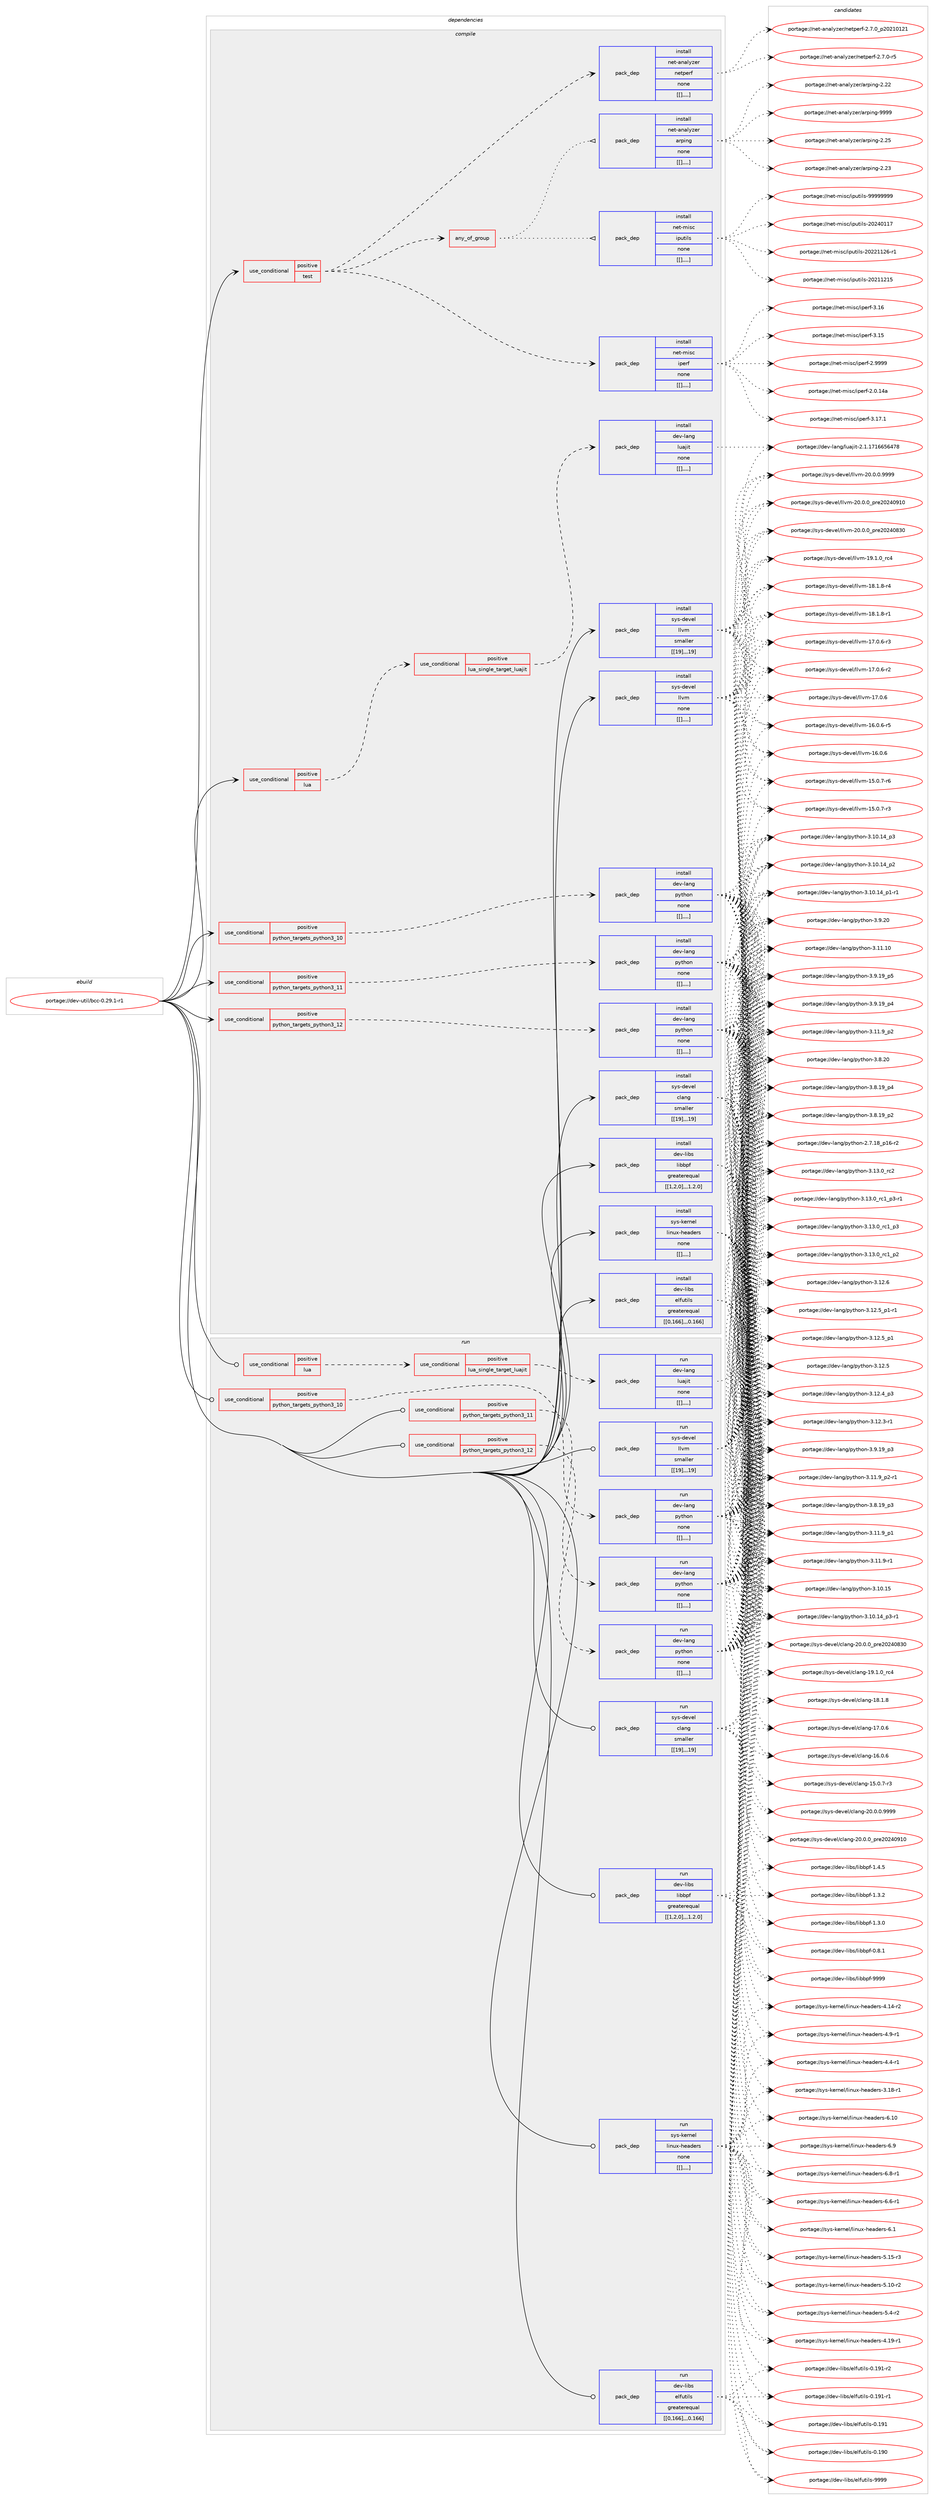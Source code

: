 digraph prolog {

# *************
# Graph options
# *************

newrank=true;
concentrate=true;
compound=true;
graph [rankdir=LR,fontname=Helvetica,fontsize=10,ranksep=1.5];#, ranksep=2.5, nodesep=0.2];
edge  [arrowhead=vee];
node  [fontname=Helvetica,fontsize=10];

# **********
# The ebuild
# **********

subgraph cluster_leftcol {
color=gray;
label=<<i>ebuild</i>>;
id [label="portage://dev-util/bcc-0.29.1-r1", color=red, width=4, href="../dev-util/bcc-0.29.1-r1.svg"];
}

# ****************
# The dependencies
# ****************

subgraph cluster_midcol {
color=gray;
label=<<i>dependencies</i>>;
subgraph cluster_compile {
fillcolor="#eeeeee";
style=filled;
label=<<i>compile</i>>;
subgraph cond61037 {
dependency214555 [label=<<TABLE BORDER="0" CELLBORDER="1" CELLSPACING="0" CELLPADDING="4"><TR><TD ROWSPAN="3" CELLPADDING="10">use_conditional</TD></TR><TR><TD>positive</TD></TR><TR><TD>lua</TD></TR></TABLE>>, shape=none, color=red];
subgraph cond61038 {
dependency214556 [label=<<TABLE BORDER="0" CELLBORDER="1" CELLSPACING="0" CELLPADDING="4"><TR><TD ROWSPAN="3" CELLPADDING="10">use_conditional</TD></TR><TR><TD>positive</TD></TR><TR><TD>lua_single_target_luajit</TD></TR></TABLE>>, shape=none, color=red];
subgraph pack152126 {
dependency214557 [label=<<TABLE BORDER="0" CELLBORDER="1" CELLSPACING="0" CELLPADDING="4" WIDTH="220"><TR><TD ROWSPAN="6" CELLPADDING="30">pack_dep</TD></TR><TR><TD WIDTH="110">install</TD></TR><TR><TD>dev-lang</TD></TR><TR><TD>luajit</TD></TR><TR><TD>none</TD></TR><TR><TD>[[],,,,]</TD></TR></TABLE>>, shape=none, color=blue];
}
dependency214556:e -> dependency214557:w [weight=20,style="dashed",arrowhead="vee"];
}
dependency214555:e -> dependency214556:w [weight=20,style="dashed",arrowhead="vee"];
}
id:e -> dependency214555:w [weight=20,style="solid",arrowhead="vee"];
subgraph cond61039 {
dependency214558 [label=<<TABLE BORDER="0" CELLBORDER="1" CELLSPACING="0" CELLPADDING="4"><TR><TD ROWSPAN="3" CELLPADDING="10">use_conditional</TD></TR><TR><TD>positive</TD></TR><TR><TD>python_targets_python3_10</TD></TR></TABLE>>, shape=none, color=red];
subgraph pack152127 {
dependency214559 [label=<<TABLE BORDER="0" CELLBORDER="1" CELLSPACING="0" CELLPADDING="4" WIDTH="220"><TR><TD ROWSPAN="6" CELLPADDING="30">pack_dep</TD></TR><TR><TD WIDTH="110">install</TD></TR><TR><TD>dev-lang</TD></TR><TR><TD>python</TD></TR><TR><TD>none</TD></TR><TR><TD>[[],,,,]</TD></TR></TABLE>>, shape=none, color=blue];
}
dependency214558:e -> dependency214559:w [weight=20,style="dashed",arrowhead="vee"];
}
id:e -> dependency214558:w [weight=20,style="solid",arrowhead="vee"];
subgraph cond61040 {
dependency214560 [label=<<TABLE BORDER="0" CELLBORDER="1" CELLSPACING="0" CELLPADDING="4"><TR><TD ROWSPAN="3" CELLPADDING="10">use_conditional</TD></TR><TR><TD>positive</TD></TR><TR><TD>python_targets_python3_11</TD></TR></TABLE>>, shape=none, color=red];
subgraph pack152128 {
dependency214561 [label=<<TABLE BORDER="0" CELLBORDER="1" CELLSPACING="0" CELLPADDING="4" WIDTH="220"><TR><TD ROWSPAN="6" CELLPADDING="30">pack_dep</TD></TR><TR><TD WIDTH="110">install</TD></TR><TR><TD>dev-lang</TD></TR><TR><TD>python</TD></TR><TR><TD>none</TD></TR><TR><TD>[[],,,,]</TD></TR></TABLE>>, shape=none, color=blue];
}
dependency214560:e -> dependency214561:w [weight=20,style="dashed",arrowhead="vee"];
}
id:e -> dependency214560:w [weight=20,style="solid",arrowhead="vee"];
subgraph cond61041 {
dependency214562 [label=<<TABLE BORDER="0" CELLBORDER="1" CELLSPACING="0" CELLPADDING="4"><TR><TD ROWSPAN="3" CELLPADDING="10">use_conditional</TD></TR><TR><TD>positive</TD></TR><TR><TD>python_targets_python3_12</TD></TR></TABLE>>, shape=none, color=red];
subgraph pack152129 {
dependency214563 [label=<<TABLE BORDER="0" CELLBORDER="1" CELLSPACING="0" CELLPADDING="4" WIDTH="220"><TR><TD ROWSPAN="6" CELLPADDING="30">pack_dep</TD></TR><TR><TD WIDTH="110">install</TD></TR><TR><TD>dev-lang</TD></TR><TR><TD>python</TD></TR><TR><TD>none</TD></TR><TR><TD>[[],,,,]</TD></TR></TABLE>>, shape=none, color=blue];
}
dependency214562:e -> dependency214563:w [weight=20,style="dashed",arrowhead="vee"];
}
id:e -> dependency214562:w [weight=20,style="solid",arrowhead="vee"];
subgraph cond61042 {
dependency214564 [label=<<TABLE BORDER="0" CELLBORDER="1" CELLSPACING="0" CELLPADDING="4"><TR><TD ROWSPAN="3" CELLPADDING="10">use_conditional</TD></TR><TR><TD>positive</TD></TR><TR><TD>test</TD></TR></TABLE>>, shape=none, color=red];
subgraph any1242 {
dependency214565 [label=<<TABLE BORDER="0" CELLBORDER="1" CELLSPACING="0" CELLPADDING="4"><TR><TD CELLPADDING="10">any_of_group</TD></TR></TABLE>>, shape=none, color=red];subgraph pack152130 {
dependency214566 [label=<<TABLE BORDER="0" CELLBORDER="1" CELLSPACING="0" CELLPADDING="4" WIDTH="220"><TR><TD ROWSPAN="6" CELLPADDING="30">pack_dep</TD></TR><TR><TD WIDTH="110">install</TD></TR><TR><TD>net-misc</TD></TR><TR><TD>iputils</TD></TR><TR><TD>none</TD></TR><TR><TD>[[],,,,]</TD></TR></TABLE>>, shape=none, color=blue];
}
dependency214565:e -> dependency214566:w [weight=20,style="dotted",arrowhead="oinv"];
subgraph pack152131 {
dependency214567 [label=<<TABLE BORDER="0" CELLBORDER="1" CELLSPACING="0" CELLPADDING="4" WIDTH="220"><TR><TD ROWSPAN="6" CELLPADDING="30">pack_dep</TD></TR><TR><TD WIDTH="110">install</TD></TR><TR><TD>net-analyzer</TD></TR><TR><TD>arping</TD></TR><TR><TD>none</TD></TR><TR><TD>[[],,,,]</TD></TR></TABLE>>, shape=none, color=blue];
}
dependency214565:e -> dependency214567:w [weight=20,style="dotted",arrowhead="oinv"];
}
dependency214564:e -> dependency214565:w [weight=20,style="dashed",arrowhead="vee"];
subgraph pack152132 {
dependency214568 [label=<<TABLE BORDER="0" CELLBORDER="1" CELLSPACING="0" CELLPADDING="4" WIDTH="220"><TR><TD ROWSPAN="6" CELLPADDING="30">pack_dep</TD></TR><TR><TD WIDTH="110">install</TD></TR><TR><TD>net-analyzer</TD></TR><TR><TD>netperf</TD></TR><TR><TD>none</TD></TR><TR><TD>[[],,,,]</TD></TR></TABLE>>, shape=none, color=blue];
}
dependency214564:e -> dependency214568:w [weight=20,style="dashed",arrowhead="vee"];
subgraph pack152133 {
dependency214569 [label=<<TABLE BORDER="0" CELLBORDER="1" CELLSPACING="0" CELLPADDING="4" WIDTH="220"><TR><TD ROWSPAN="6" CELLPADDING="30">pack_dep</TD></TR><TR><TD WIDTH="110">install</TD></TR><TR><TD>net-misc</TD></TR><TR><TD>iperf</TD></TR><TR><TD>none</TD></TR><TR><TD>[[],,,,]</TD></TR></TABLE>>, shape=none, color=blue];
}
dependency214564:e -> dependency214569:w [weight=20,style="dashed",arrowhead="vee"];
}
id:e -> dependency214564:w [weight=20,style="solid",arrowhead="vee"];
subgraph pack152134 {
dependency214570 [label=<<TABLE BORDER="0" CELLBORDER="1" CELLSPACING="0" CELLPADDING="4" WIDTH="220"><TR><TD ROWSPAN="6" CELLPADDING="30">pack_dep</TD></TR><TR><TD WIDTH="110">install</TD></TR><TR><TD>dev-libs</TD></TR><TR><TD>elfutils</TD></TR><TR><TD>greaterequal</TD></TR><TR><TD>[[0,166],,,0.166]</TD></TR></TABLE>>, shape=none, color=blue];
}
id:e -> dependency214570:w [weight=20,style="solid",arrowhead="vee"];
subgraph pack152135 {
dependency214571 [label=<<TABLE BORDER="0" CELLBORDER="1" CELLSPACING="0" CELLPADDING="4" WIDTH="220"><TR><TD ROWSPAN="6" CELLPADDING="30">pack_dep</TD></TR><TR><TD WIDTH="110">install</TD></TR><TR><TD>dev-libs</TD></TR><TR><TD>libbpf</TD></TR><TR><TD>greaterequal</TD></TR><TR><TD>[[1,2,0],,,1.2.0]</TD></TR></TABLE>>, shape=none, color=blue];
}
id:e -> dependency214571:w [weight=20,style="solid",arrowhead="vee"];
subgraph pack152136 {
dependency214572 [label=<<TABLE BORDER="0" CELLBORDER="1" CELLSPACING="0" CELLPADDING="4" WIDTH="220"><TR><TD ROWSPAN="6" CELLPADDING="30">pack_dep</TD></TR><TR><TD WIDTH="110">install</TD></TR><TR><TD>sys-devel</TD></TR><TR><TD>clang</TD></TR><TR><TD>smaller</TD></TR><TR><TD>[[19],,,19]</TD></TR></TABLE>>, shape=none, color=blue];
}
id:e -> dependency214572:w [weight=20,style="solid",arrowhead="vee"];
subgraph pack152137 {
dependency214573 [label=<<TABLE BORDER="0" CELLBORDER="1" CELLSPACING="0" CELLPADDING="4" WIDTH="220"><TR><TD ROWSPAN="6" CELLPADDING="30">pack_dep</TD></TR><TR><TD WIDTH="110">install</TD></TR><TR><TD>sys-devel</TD></TR><TR><TD>llvm</TD></TR><TR><TD>smaller</TD></TR><TR><TD>[[19],,,19]</TD></TR></TABLE>>, shape=none, color=blue];
}
id:e -> dependency214573:w [weight=20,style="solid",arrowhead="vee"];
subgraph pack152138 {
dependency214574 [label=<<TABLE BORDER="0" CELLBORDER="1" CELLSPACING="0" CELLPADDING="4" WIDTH="220"><TR><TD ROWSPAN="6" CELLPADDING="30">pack_dep</TD></TR><TR><TD WIDTH="110">install</TD></TR><TR><TD>sys-kernel</TD></TR><TR><TD>linux-headers</TD></TR><TR><TD>none</TD></TR><TR><TD>[[],,,,]</TD></TR></TABLE>>, shape=none, color=blue];
}
id:e -> dependency214574:w [weight=20,style="solid",arrowhead="vee"];
subgraph pack152139 {
dependency214575 [label=<<TABLE BORDER="0" CELLBORDER="1" CELLSPACING="0" CELLPADDING="4" WIDTH="220"><TR><TD ROWSPAN="6" CELLPADDING="30">pack_dep</TD></TR><TR><TD WIDTH="110">install</TD></TR><TR><TD>sys-devel</TD></TR><TR><TD>llvm</TD></TR><TR><TD>none</TD></TR><TR><TD>[[],,,,]</TD></TR></TABLE>>, shape=none, color=blue];
}
id:e -> dependency214575:w [weight=20,style="solid",arrowhead="vee"];
}
subgraph cluster_compileandrun {
fillcolor="#eeeeee";
style=filled;
label=<<i>compile and run</i>>;
}
subgraph cluster_run {
fillcolor="#eeeeee";
style=filled;
label=<<i>run</i>>;
subgraph cond61043 {
dependency214576 [label=<<TABLE BORDER="0" CELLBORDER="1" CELLSPACING="0" CELLPADDING="4"><TR><TD ROWSPAN="3" CELLPADDING="10">use_conditional</TD></TR><TR><TD>positive</TD></TR><TR><TD>lua</TD></TR></TABLE>>, shape=none, color=red];
subgraph cond61044 {
dependency214577 [label=<<TABLE BORDER="0" CELLBORDER="1" CELLSPACING="0" CELLPADDING="4"><TR><TD ROWSPAN="3" CELLPADDING="10">use_conditional</TD></TR><TR><TD>positive</TD></TR><TR><TD>lua_single_target_luajit</TD></TR></TABLE>>, shape=none, color=red];
subgraph pack152140 {
dependency214578 [label=<<TABLE BORDER="0" CELLBORDER="1" CELLSPACING="0" CELLPADDING="4" WIDTH="220"><TR><TD ROWSPAN="6" CELLPADDING="30">pack_dep</TD></TR><TR><TD WIDTH="110">run</TD></TR><TR><TD>dev-lang</TD></TR><TR><TD>luajit</TD></TR><TR><TD>none</TD></TR><TR><TD>[[],,,,]</TD></TR></TABLE>>, shape=none, color=blue];
}
dependency214577:e -> dependency214578:w [weight=20,style="dashed",arrowhead="vee"];
}
dependency214576:e -> dependency214577:w [weight=20,style="dashed",arrowhead="vee"];
}
id:e -> dependency214576:w [weight=20,style="solid",arrowhead="odot"];
subgraph cond61045 {
dependency214579 [label=<<TABLE BORDER="0" CELLBORDER="1" CELLSPACING="0" CELLPADDING="4"><TR><TD ROWSPAN="3" CELLPADDING="10">use_conditional</TD></TR><TR><TD>positive</TD></TR><TR><TD>python_targets_python3_10</TD></TR></TABLE>>, shape=none, color=red];
subgraph pack152141 {
dependency214580 [label=<<TABLE BORDER="0" CELLBORDER="1" CELLSPACING="0" CELLPADDING="4" WIDTH="220"><TR><TD ROWSPAN="6" CELLPADDING="30">pack_dep</TD></TR><TR><TD WIDTH="110">run</TD></TR><TR><TD>dev-lang</TD></TR><TR><TD>python</TD></TR><TR><TD>none</TD></TR><TR><TD>[[],,,,]</TD></TR></TABLE>>, shape=none, color=blue];
}
dependency214579:e -> dependency214580:w [weight=20,style="dashed",arrowhead="vee"];
}
id:e -> dependency214579:w [weight=20,style="solid",arrowhead="odot"];
subgraph cond61046 {
dependency214581 [label=<<TABLE BORDER="0" CELLBORDER="1" CELLSPACING="0" CELLPADDING="4"><TR><TD ROWSPAN="3" CELLPADDING="10">use_conditional</TD></TR><TR><TD>positive</TD></TR><TR><TD>python_targets_python3_11</TD></TR></TABLE>>, shape=none, color=red];
subgraph pack152142 {
dependency214582 [label=<<TABLE BORDER="0" CELLBORDER="1" CELLSPACING="0" CELLPADDING="4" WIDTH="220"><TR><TD ROWSPAN="6" CELLPADDING="30">pack_dep</TD></TR><TR><TD WIDTH="110">run</TD></TR><TR><TD>dev-lang</TD></TR><TR><TD>python</TD></TR><TR><TD>none</TD></TR><TR><TD>[[],,,,]</TD></TR></TABLE>>, shape=none, color=blue];
}
dependency214581:e -> dependency214582:w [weight=20,style="dashed",arrowhead="vee"];
}
id:e -> dependency214581:w [weight=20,style="solid",arrowhead="odot"];
subgraph cond61047 {
dependency214583 [label=<<TABLE BORDER="0" CELLBORDER="1" CELLSPACING="0" CELLPADDING="4"><TR><TD ROWSPAN="3" CELLPADDING="10">use_conditional</TD></TR><TR><TD>positive</TD></TR><TR><TD>python_targets_python3_12</TD></TR></TABLE>>, shape=none, color=red];
subgraph pack152143 {
dependency214584 [label=<<TABLE BORDER="0" CELLBORDER="1" CELLSPACING="0" CELLPADDING="4" WIDTH="220"><TR><TD ROWSPAN="6" CELLPADDING="30">pack_dep</TD></TR><TR><TD WIDTH="110">run</TD></TR><TR><TD>dev-lang</TD></TR><TR><TD>python</TD></TR><TR><TD>none</TD></TR><TR><TD>[[],,,,]</TD></TR></TABLE>>, shape=none, color=blue];
}
dependency214583:e -> dependency214584:w [weight=20,style="dashed",arrowhead="vee"];
}
id:e -> dependency214583:w [weight=20,style="solid",arrowhead="odot"];
subgraph pack152144 {
dependency214585 [label=<<TABLE BORDER="0" CELLBORDER="1" CELLSPACING="0" CELLPADDING="4" WIDTH="220"><TR><TD ROWSPAN="6" CELLPADDING="30">pack_dep</TD></TR><TR><TD WIDTH="110">run</TD></TR><TR><TD>dev-libs</TD></TR><TR><TD>elfutils</TD></TR><TR><TD>greaterequal</TD></TR><TR><TD>[[0,166],,,0.166]</TD></TR></TABLE>>, shape=none, color=blue];
}
id:e -> dependency214585:w [weight=20,style="solid",arrowhead="odot"];
subgraph pack152145 {
dependency214586 [label=<<TABLE BORDER="0" CELLBORDER="1" CELLSPACING="0" CELLPADDING="4" WIDTH="220"><TR><TD ROWSPAN="6" CELLPADDING="30">pack_dep</TD></TR><TR><TD WIDTH="110">run</TD></TR><TR><TD>dev-libs</TD></TR><TR><TD>libbpf</TD></TR><TR><TD>greaterequal</TD></TR><TR><TD>[[1,2,0],,,1.2.0]</TD></TR></TABLE>>, shape=none, color=blue];
}
id:e -> dependency214586:w [weight=20,style="solid",arrowhead="odot"];
subgraph pack152146 {
dependency214587 [label=<<TABLE BORDER="0" CELLBORDER="1" CELLSPACING="0" CELLPADDING="4" WIDTH="220"><TR><TD ROWSPAN="6" CELLPADDING="30">pack_dep</TD></TR><TR><TD WIDTH="110">run</TD></TR><TR><TD>sys-devel</TD></TR><TR><TD>clang</TD></TR><TR><TD>smaller</TD></TR><TR><TD>[[19],,,19]</TD></TR></TABLE>>, shape=none, color=blue];
}
id:e -> dependency214587:w [weight=20,style="solid",arrowhead="odot"];
subgraph pack152147 {
dependency214588 [label=<<TABLE BORDER="0" CELLBORDER="1" CELLSPACING="0" CELLPADDING="4" WIDTH="220"><TR><TD ROWSPAN="6" CELLPADDING="30">pack_dep</TD></TR><TR><TD WIDTH="110">run</TD></TR><TR><TD>sys-devel</TD></TR><TR><TD>llvm</TD></TR><TR><TD>smaller</TD></TR><TR><TD>[[19],,,19]</TD></TR></TABLE>>, shape=none, color=blue];
}
id:e -> dependency214588:w [weight=20,style="solid",arrowhead="odot"];
subgraph pack152148 {
dependency214589 [label=<<TABLE BORDER="0" CELLBORDER="1" CELLSPACING="0" CELLPADDING="4" WIDTH="220"><TR><TD ROWSPAN="6" CELLPADDING="30">pack_dep</TD></TR><TR><TD WIDTH="110">run</TD></TR><TR><TD>sys-kernel</TD></TR><TR><TD>linux-headers</TD></TR><TR><TD>none</TD></TR><TR><TD>[[],,,,]</TD></TR></TABLE>>, shape=none, color=blue];
}
id:e -> dependency214589:w [weight=20,style="solid",arrowhead="odot"];
}
}

# **************
# The candidates
# **************

subgraph cluster_choices {
rank=same;
color=gray;
label=<<i>candidates</i>>;

subgraph choice152126 {
color=black;
nodesep=1;
choice10010111845108971101034710811797106105116455046494649554954545354525556 [label="portage://dev-lang/luajit-2.1.1716656478", color=red, width=4,href="../dev-lang/luajit-2.1.1716656478.svg"];
dependency214557:e -> choice10010111845108971101034710811797106105116455046494649554954545354525556:w [style=dotted,weight="100"];
}
subgraph choice152127 {
color=black;
nodesep=1;
choice10010111845108971101034711212111610411111045514649514648951149950 [label="portage://dev-lang/python-3.13.0_rc2", color=red, width=4,href="../dev-lang/python-3.13.0_rc2.svg"];
choice1001011184510897110103471121211161041111104551464951464895114994995112514511449 [label="portage://dev-lang/python-3.13.0_rc1_p3-r1", color=red, width=4,href="../dev-lang/python-3.13.0_rc1_p3-r1.svg"];
choice100101118451089711010347112121116104111110455146495146489511499499511251 [label="portage://dev-lang/python-3.13.0_rc1_p3", color=red, width=4,href="../dev-lang/python-3.13.0_rc1_p3.svg"];
choice100101118451089711010347112121116104111110455146495146489511499499511250 [label="portage://dev-lang/python-3.13.0_rc1_p2", color=red, width=4,href="../dev-lang/python-3.13.0_rc1_p2.svg"];
choice10010111845108971101034711212111610411111045514649504654 [label="portage://dev-lang/python-3.12.6", color=red, width=4,href="../dev-lang/python-3.12.6.svg"];
choice1001011184510897110103471121211161041111104551464950465395112494511449 [label="portage://dev-lang/python-3.12.5_p1-r1", color=red, width=4,href="../dev-lang/python-3.12.5_p1-r1.svg"];
choice100101118451089711010347112121116104111110455146495046539511249 [label="portage://dev-lang/python-3.12.5_p1", color=red, width=4,href="../dev-lang/python-3.12.5_p1.svg"];
choice10010111845108971101034711212111610411111045514649504653 [label="portage://dev-lang/python-3.12.5", color=red, width=4,href="../dev-lang/python-3.12.5.svg"];
choice100101118451089711010347112121116104111110455146495046529511251 [label="portage://dev-lang/python-3.12.4_p3", color=red, width=4,href="../dev-lang/python-3.12.4_p3.svg"];
choice100101118451089711010347112121116104111110455146495046514511449 [label="portage://dev-lang/python-3.12.3-r1", color=red, width=4,href="../dev-lang/python-3.12.3-r1.svg"];
choice1001011184510897110103471121211161041111104551464949464948 [label="portage://dev-lang/python-3.11.10", color=red, width=4,href="../dev-lang/python-3.11.10.svg"];
choice1001011184510897110103471121211161041111104551464949465795112504511449 [label="portage://dev-lang/python-3.11.9_p2-r1", color=red, width=4,href="../dev-lang/python-3.11.9_p2-r1.svg"];
choice100101118451089711010347112121116104111110455146494946579511250 [label="portage://dev-lang/python-3.11.9_p2", color=red, width=4,href="../dev-lang/python-3.11.9_p2.svg"];
choice100101118451089711010347112121116104111110455146494946579511249 [label="portage://dev-lang/python-3.11.9_p1", color=red, width=4,href="../dev-lang/python-3.11.9_p1.svg"];
choice100101118451089711010347112121116104111110455146494946574511449 [label="portage://dev-lang/python-3.11.9-r1", color=red, width=4,href="../dev-lang/python-3.11.9-r1.svg"];
choice1001011184510897110103471121211161041111104551464948464953 [label="portage://dev-lang/python-3.10.15", color=red, width=4,href="../dev-lang/python-3.10.15.svg"];
choice100101118451089711010347112121116104111110455146494846495295112514511449 [label="portage://dev-lang/python-3.10.14_p3-r1", color=red, width=4,href="../dev-lang/python-3.10.14_p3-r1.svg"];
choice10010111845108971101034711212111610411111045514649484649529511251 [label="portage://dev-lang/python-3.10.14_p3", color=red, width=4,href="../dev-lang/python-3.10.14_p3.svg"];
choice10010111845108971101034711212111610411111045514649484649529511250 [label="portage://dev-lang/python-3.10.14_p2", color=red, width=4,href="../dev-lang/python-3.10.14_p2.svg"];
choice100101118451089711010347112121116104111110455146494846495295112494511449 [label="portage://dev-lang/python-3.10.14_p1-r1", color=red, width=4,href="../dev-lang/python-3.10.14_p1-r1.svg"];
choice10010111845108971101034711212111610411111045514657465048 [label="portage://dev-lang/python-3.9.20", color=red, width=4,href="../dev-lang/python-3.9.20.svg"];
choice100101118451089711010347112121116104111110455146574649579511253 [label="portage://dev-lang/python-3.9.19_p5", color=red, width=4,href="../dev-lang/python-3.9.19_p5.svg"];
choice100101118451089711010347112121116104111110455146574649579511252 [label="portage://dev-lang/python-3.9.19_p4", color=red, width=4,href="../dev-lang/python-3.9.19_p4.svg"];
choice100101118451089711010347112121116104111110455146574649579511251 [label="portage://dev-lang/python-3.9.19_p3", color=red, width=4,href="../dev-lang/python-3.9.19_p3.svg"];
choice10010111845108971101034711212111610411111045514656465048 [label="portage://dev-lang/python-3.8.20", color=red, width=4,href="../dev-lang/python-3.8.20.svg"];
choice100101118451089711010347112121116104111110455146564649579511252 [label="portage://dev-lang/python-3.8.19_p4", color=red, width=4,href="../dev-lang/python-3.8.19_p4.svg"];
choice100101118451089711010347112121116104111110455146564649579511251 [label="portage://dev-lang/python-3.8.19_p3", color=red, width=4,href="../dev-lang/python-3.8.19_p3.svg"];
choice100101118451089711010347112121116104111110455146564649579511250 [label="portage://dev-lang/python-3.8.19_p2", color=red, width=4,href="../dev-lang/python-3.8.19_p2.svg"];
choice100101118451089711010347112121116104111110455046554649569511249544511450 [label="portage://dev-lang/python-2.7.18_p16-r2", color=red, width=4,href="../dev-lang/python-2.7.18_p16-r2.svg"];
dependency214559:e -> choice10010111845108971101034711212111610411111045514649514648951149950:w [style=dotted,weight="100"];
dependency214559:e -> choice1001011184510897110103471121211161041111104551464951464895114994995112514511449:w [style=dotted,weight="100"];
dependency214559:e -> choice100101118451089711010347112121116104111110455146495146489511499499511251:w [style=dotted,weight="100"];
dependency214559:e -> choice100101118451089711010347112121116104111110455146495146489511499499511250:w [style=dotted,weight="100"];
dependency214559:e -> choice10010111845108971101034711212111610411111045514649504654:w [style=dotted,weight="100"];
dependency214559:e -> choice1001011184510897110103471121211161041111104551464950465395112494511449:w [style=dotted,weight="100"];
dependency214559:e -> choice100101118451089711010347112121116104111110455146495046539511249:w [style=dotted,weight="100"];
dependency214559:e -> choice10010111845108971101034711212111610411111045514649504653:w [style=dotted,weight="100"];
dependency214559:e -> choice100101118451089711010347112121116104111110455146495046529511251:w [style=dotted,weight="100"];
dependency214559:e -> choice100101118451089711010347112121116104111110455146495046514511449:w [style=dotted,weight="100"];
dependency214559:e -> choice1001011184510897110103471121211161041111104551464949464948:w [style=dotted,weight="100"];
dependency214559:e -> choice1001011184510897110103471121211161041111104551464949465795112504511449:w [style=dotted,weight="100"];
dependency214559:e -> choice100101118451089711010347112121116104111110455146494946579511250:w [style=dotted,weight="100"];
dependency214559:e -> choice100101118451089711010347112121116104111110455146494946579511249:w [style=dotted,weight="100"];
dependency214559:e -> choice100101118451089711010347112121116104111110455146494946574511449:w [style=dotted,weight="100"];
dependency214559:e -> choice1001011184510897110103471121211161041111104551464948464953:w [style=dotted,weight="100"];
dependency214559:e -> choice100101118451089711010347112121116104111110455146494846495295112514511449:w [style=dotted,weight="100"];
dependency214559:e -> choice10010111845108971101034711212111610411111045514649484649529511251:w [style=dotted,weight="100"];
dependency214559:e -> choice10010111845108971101034711212111610411111045514649484649529511250:w [style=dotted,weight="100"];
dependency214559:e -> choice100101118451089711010347112121116104111110455146494846495295112494511449:w [style=dotted,weight="100"];
dependency214559:e -> choice10010111845108971101034711212111610411111045514657465048:w [style=dotted,weight="100"];
dependency214559:e -> choice100101118451089711010347112121116104111110455146574649579511253:w [style=dotted,weight="100"];
dependency214559:e -> choice100101118451089711010347112121116104111110455146574649579511252:w [style=dotted,weight="100"];
dependency214559:e -> choice100101118451089711010347112121116104111110455146574649579511251:w [style=dotted,weight="100"];
dependency214559:e -> choice10010111845108971101034711212111610411111045514656465048:w [style=dotted,weight="100"];
dependency214559:e -> choice100101118451089711010347112121116104111110455146564649579511252:w [style=dotted,weight="100"];
dependency214559:e -> choice100101118451089711010347112121116104111110455146564649579511251:w [style=dotted,weight="100"];
dependency214559:e -> choice100101118451089711010347112121116104111110455146564649579511250:w [style=dotted,weight="100"];
dependency214559:e -> choice100101118451089711010347112121116104111110455046554649569511249544511450:w [style=dotted,weight="100"];
}
subgraph choice152128 {
color=black;
nodesep=1;
choice10010111845108971101034711212111610411111045514649514648951149950 [label="portage://dev-lang/python-3.13.0_rc2", color=red, width=4,href="../dev-lang/python-3.13.0_rc2.svg"];
choice1001011184510897110103471121211161041111104551464951464895114994995112514511449 [label="portage://dev-lang/python-3.13.0_rc1_p3-r1", color=red, width=4,href="../dev-lang/python-3.13.0_rc1_p3-r1.svg"];
choice100101118451089711010347112121116104111110455146495146489511499499511251 [label="portage://dev-lang/python-3.13.0_rc1_p3", color=red, width=4,href="../dev-lang/python-3.13.0_rc1_p3.svg"];
choice100101118451089711010347112121116104111110455146495146489511499499511250 [label="portage://dev-lang/python-3.13.0_rc1_p2", color=red, width=4,href="../dev-lang/python-3.13.0_rc1_p2.svg"];
choice10010111845108971101034711212111610411111045514649504654 [label="portage://dev-lang/python-3.12.6", color=red, width=4,href="../dev-lang/python-3.12.6.svg"];
choice1001011184510897110103471121211161041111104551464950465395112494511449 [label="portage://dev-lang/python-3.12.5_p1-r1", color=red, width=4,href="../dev-lang/python-3.12.5_p1-r1.svg"];
choice100101118451089711010347112121116104111110455146495046539511249 [label="portage://dev-lang/python-3.12.5_p1", color=red, width=4,href="../dev-lang/python-3.12.5_p1.svg"];
choice10010111845108971101034711212111610411111045514649504653 [label="portage://dev-lang/python-3.12.5", color=red, width=4,href="../dev-lang/python-3.12.5.svg"];
choice100101118451089711010347112121116104111110455146495046529511251 [label="portage://dev-lang/python-3.12.4_p3", color=red, width=4,href="../dev-lang/python-3.12.4_p3.svg"];
choice100101118451089711010347112121116104111110455146495046514511449 [label="portage://dev-lang/python-3.12.3-r1", color=red, width=4,href="../dev-lang/python-3.12.3-r1.svg"];
choice1001011184510897110103471121211161041111104551464949464948 [label="portage://dev-lang/python-3.11.10", color=red, width=4,href="../dev-lang/python-3.11.10.svg"];
choice1001011184510897110103471121211161041111104551464949465795112504511449 [label="portage://dev-lang/python-3.11.9_p2-r1", color=red, width=4,href="../dev-lang/python-3.11.9_p2-r1.svg"];
choice100101118451089711010347112121116104111110455146494946579511250 [label="portage://dev-lang/python-3.11.9_p2", color=red, width=4,href="../dev-lang/python-3.11.9_p2.svg"];
choice100101118451089711010347112121116104111110455146494946579511249 [label="portage://dev-lang/python-3.11.9_p1", color=red, width=4,href="../dev-lang/python-3.11.9_p1.svg"];
choice100101118451089711010347112121116104111110455146494946574511449 [label="portage://dev-lang/python-3.11.9-r1", color=red, width=4,href="../dev-lang/python-3.11.9-r1.svg"];
choice1001011184510897110103471121211161041111104551464948464953 [label="portage://dev-lang/python-3.10.15", color=red, width=4,href="../dev-lang/python-3.10.15.svg"];
choice100101118451089711010347112121116104111110455146494846495295112514511449 [label="portage://dev-lang/python-3.10.14_p3-r1", color=red, width=4,href="../dev-lang/python-3.10.14_p3-r1.svg"];
choice10010111845108971101034711212111610411111045514649484649529511251 [label="portage://dev-lang/python-3.10.14_p3", color=red, width=4,href="../dev-lang/python-3.10.14_p3.svg"];
choice10010111845108971101034711212111610411111045514649484649529511250 [label="portage://dev-lang/python-3.10.14_p2", color=red, width=4,href="../dev-lang/python-3.10.14_p2.svg"];
choice100101118451089711010347112121116104111110455146494846495295112494511449 [label="portage://dev-lang/python-3.10.14_p1-r1", color=red, width=4,href="../dev-lang/python-3.10.14_p1-r1.svg"];
choice10010111845108971101034711212111610411111045514657465048 [label="portage://dev-lang/python-3.9.20", color=red, width=4,href="../dev-lang/python-3.9.20.svg"];
choice100101118451089711010347112121116104111110455146574649579511253 [label="portage://dev-lang/python-3.9.19_p5", color=red, width=4,href="../dev-lang/python-3.9.19_p5.svg"];
choice100101118451089711010347112121116104111110455146574649579511252 [label="portage://dev-lang/python-3.9.19_p4", color=red, width=4,href="../dev-lang/python-3.9.19_p4.svg"];
choice100101118451089711010347112121116104111110455146574649579511251 [label="portage://dev-lang/python-3.9.19_p3", color=red, width=4,href="../dev-lang/python-3.9.19_p3.svg"];
choice10010111845108971101034711212111610411111045514656465048 [label="portage://dev-lang/python-3.8.20", color=red, width=4,href="../dev-lang/python-3.8.20.svg"];
choice100101118451089711010347112121116104111110455146564649579511252 [label="portage://dev-lang/python-3.8.19_p4", color=red, width=4,href="../dev-lang/python-3.8.19_p4.svg"];
choice100101118451089711010347112121116104111110455146564649579511251 [label="portage://dev-lang/python-3.8.19_p3", color=red, width=4,href="../dev-lang/python-3.8.19_p3.svg"];
choice100101118451089711010347112121116104111110455146564649579511250 [label="portage://dev-lang/python-3.8.19_p2", color=red, width=4,href="../dev-lang/python-3.8.19_p2.svg"];
choice100101118451089711010347112121116104111110455046554649569511249544511450 [label="portage://dev-lang/python-2.7.18_p16-r2", color=red, width=4,href="../dev-lang/python-2.7.18_p16-r2.svg"];
dependency214561:e -> choice10010111845108971101034711212111610411111045514649514648951149950:w [style=dotted,weight="100"];
dependency214561:e -> choice1001011184510897110103471121211161041111104551464951464895114994995112514511449:w [style=dotted,weight="100"];
dependency214561:e -> choice100101118451089711010347112121116104111110455146495146489511499499511251:w [style=dotted,weight="100"];
dependency214561:e -> choice100101118451089711010347112121116104111110455146495146489511499499511250:w [style=dotted,weight="100"];
dependency214561:e -> choice10010111845108971101034711212111610411111045514649504654:w [style=dotted,weight="100"];
dependency214561:e -> choice1001011184510897110103471121211161041111104551464950465395112494511449:w [style=dotted,weight="100"];
dependency214561:e -> choice100101118451089711010347112121116104111110455146495046539511249:w [style=dotted,weight="100"];
dependency214561:e -> choice10010111845108971101034711212111610411111045514649504653:w [style=dotted,weight="100"];
dependency214561:e -> choice100101118451089711010347112121116104111110455146495046529511251:w [style=dotted,weight="100"];
dependency214561:e -> choice100101118451089711010347112121116104111110455146495046514511449:w [style=dotted,weight="100"];
dependency214561:e -> choice1001011184510897110103471121211161041111104551464949464948:w [style=dotted,weight="100"];
dependency214561:e -> choice1001011184510897110103471121211161041111104551464949465795112504511449:w [style=dotted,weight="100"];
dependency214561:e -> choice100101118451089711010347112121116104111110455146494946579511250:w [style=dotted,weight="100"];
dependency214561:e -> choice100101118451089711010347112121116104111110455146494946579511249:w [style=dotted,weight="100"];
dependency214561:e -> choice100101118451089711010347112121116104111110455146494946574511449:w [style=dotted,weight="100"];
dependency214561:e -> choice1001011184510897110103471121211161041111104551464948464953:w [style=dotted,weight="100"];
dependency214561:e -> choice100101118451089711010347112121116104111110455146494846495295112514511449:w [style=dotted,weight="100"];
dependency214561:e -> choice10010111845108971101034711212111610411111045514649484649529511251:w [style=dotted,weight="100"];
dependency214561:e -> choice10010111845108971101034711212111610411111045514649484649529511250:w [style=dotted,weight="100"];
dependency214561:e -> choice100101118451089711010347112121116104111110455146494846495295112494511449:w [style=dotted,weight="100"];
dependency214561:e -> choice10010111845108971101034711212111610411111045514657465048:w [style=dotted,weight="100"];
dependency214561:e -> choice100101118451089711010347112121116104111110455146574649579511253:w [style=dotted,weight="100"];
dependency214561:e -> choice100101118451089711010347112121116104111110455146574649579511252:w [style=dotted,weight="100"];
dependency214561:e -> choice100101118451089711010347112121116104111110455146574649579511251:w [style=dotted,weight="100"];
dependency214561:e -> choice10010111845108971101034711212111610411111045514656465048:w [style=dotted,weight="100"];
dependency214561:e -> choice100101118451089711010347112121116104111110455146564649579511252:w [style=dotted,weight="100"];
dependency214561:e -> choice100101118451089711010347112121116104111110455146564649579511251:w [style=dotted,weight="100"];
dependency214561:e -> choice100101118451089711010347112121116104111110455146564649579511250:w [style=dotted,weight="100"];
dependency214561:e -> choice100101118451089711010347112121116104111110455046554649569511249544511450:w [style=dotted,weight="100"];
}
subgraph choice152129 {
color=black;
nodesep=1;
choice10010111845108971101034711212111610411111045514649514648951149950 [label="portage://dev-lang/python-3.13.0_rc2", color=red, width=4,href="../dev-lang/python-3.13.0_rc2.svg"];
choice1001011184510897110103471121211161041111104551464951464895114994995112514511449 [label="portage://dev-lang/python-3.13.0_rc1_p3-r1", color=red, width=4,href="../dev-lang/python-3.13.0_rc1_p3-r1.svg"];
choice100101118451089711010347112121116104111110455146495146489511499499511251 [label="portage://dev-lang/python-3.13.0_rc1_p3", color=red, width=4,href="../dev-lang/python-3.13.0_rc1_p3.svg"];
choice100101118451089711010347112121116104111110455146495146489511499499511250 [label="portage://dev-lang/python-3.13.0_rc1_p2", color=red, width=4,href="../dev-lang/python-3.13.0_rc1_p2.svg"];
choice10010111845108971101034711212111610411111045514649504654 [label="portage://dev-lang/python-3.12.6", color=red, width=4,href="../dev-lang/python-3.12.6.svg"];
choice1001011184510897110103471121211161041111104551464950465395112494511449 [label="portage://dev-lang/python-3.12.5_p1-r1", color=red, width=4,href="../dev-lang/python-3.12.5_p1-r1.svg"];
choice100101118451089711010347112121116104111110455146495046539511249 [label="portage://dev-lang/python-3.12.5_p1", color=red, width=4,href="../dev-lang/python-3.12.5_p1.svg"];
choice10010111845108971101034711212111610411111045514649504653 [label="portage://dev-lang/python-3.12.5", color=red, width=4,href="../dev-lang/python-3.12.5.svg"];
choice100101118451089711010347112121116104111110455146495046529511251 [label="portage://dev-lang/python-3.12.4_p3", color=red, width=4,href="../dev-lang/python-3.12.4_p3.svg"];
choice100101118451089711010347112121116104111110455146495046514511449 [label="portage://dev-lang/python-3.12.3-r1", color=red, width=4,href="../dev-lang/python-3.12.3-r1.svg"];
choice1001011184510897110103471121211161041111104551464949464948 [label="portage://dev-lang/python-3.11.10", color=red, width=4,href="../dev-lang/python-3.11.10.svg"];
choice1001011184510897110103471121211161041111104551464949465795112504511449 [label="portage://dev-lang/python-3.11.9_p2-r1", color=red, width=4,href="../dev-lang/python-3.11.9_p2-r1.svg"];
choice100101118451089711010347112121116104111110455146494946579511250 [label="portage://dev-lang/python-3.11.9_p2", color=red, width=4,href="../dev-lang/python-3.11.9_p2.svg"];
choice100101118451089711010347112121116104111110455146494946579511249 [label="portage://dev-lang/python-3.11.9_p1", color=red, width=4,href="../dev-lang/python-3.11.9_p1.svg"];
choice100101118451089711010347112121116104111110455146494946574511449 [label="portage://dev-lang/python-3.11.9-r1", color=red, width=4,href="../dev-lang/python-3.11.9-r1.svg"];
choice1001011184510897110103471121211161041111104551464948464953 [label="portage://dev-lang/python-3.10.15", color=red, width=4,href="../dev-lang/python-3.10.15.svg"];
choice100101118451089711010347112121116104111110455146494846495295112514511449 [label="portage://dev-lang/python-3.10.14_p3-r1", color=red, width=4,href="../dev-lang/python-3.10.14_p3-r1.svg"];
choice10010111845108971101034711212111610411111045514649484649529511251 [label="portage://dev-lang/python-3.10.14_p3", color=red, width=4,href="../dev-lang/python-3.10.14_p3.svg"];
choice10010111845108971101034711212111610411111045514649484649529511250 [label="portage://dev-lang/python-3.10.14_p2", color=red, width=4,href="../dev-lang/python-3.10.14_p2.svg"];
choice100101118451089711010347112121116104111110455146494846495295112494511449 [label="portage://dev-lang/python-3.10.14_p1-r1", color=red, width=4,href="../dev-lang/python-3.10.14_p1-r1.svg"];
choice10010111845108971101034711212111610411111045514657465048 [label="portage://dev-lang/python-3.9.20", color=red, width=4,href="../dev-lang/python-3.9.20.svg"];
choice100101118451089711010347112121116104111110455146574649579511253 [label="portage://dev-lang/python-3.9.19_p5", color=red, width=4,href="../dev-lang/python-3.9.19_p5.svg"];
choice100101118451089711010347112121116104111110455146574649579511252 [label="portage://dev-lang/python-3.9.19_p4", color=red, width=4,href="../dev-lang/python-3.9.19_p4.svg"];
choice100101118451089711010347112121116104111110455146574649579511251 [label="portage://dev-lang/python-3.9.19_p3", color=red, width=4,href="../dev-lang/python-3.9.19_p3.svg"];
choice10010111845108971101034711212111610411111045514656465048 [label="portage://dev-lang/python-3.8.20", color=red, width=4,href="../dev-lang/python-3.8.20.svg"];
choice100101118451089711010347112121116104111110455146564649579511252 [label="portage://dev-lang/python-3.8.19_p4", color=red, width=4,href="../dev-lang/python-3.8.19_p4.svg"];
choice100101118451089711010347112121116104111110455146564649579511251 [label="portage://dev-lang/python-3.8.19_p3", color=red, width=4,href="../dev-lang/python-3.8.19_p3.svg"];
choice100101118451089711010347112121116104111110455146564649579511250 [label="portage://dev-lang/python-3.8.19_p2", color=red, width=4,href="../dev-lang/python-3.8.19_p2.svg"];
choice100101118451089711010347112121116104111110455046554649569511249544511450 [label="portage://dev-lang/python-2.7.18_p16-r2", color=red, width=4,href="../dev-lang/python-2.7.18_p16-r2.svg"];
dependency214563:e -> choice10010111845108971101034711212111610411111045514649514648951149950:w [style=dotted,weight="100"];
dependency214563:e -> choice1001011184510897110103471121211161041111104551464951464895114994995112514511449:w [style=dotted,weight="100"];
dependency214563:e -> choice100101118451089711010347112121116104111110455146495146489511499499511251:w [style=dotted,weight="100"];
dependency214563:e -> choice100101118451089711010347112121116104111110455146495146489511499499511250:w [style=dotted,weight="100"];
dependency214563:e -> choice10010111845108971101034711212111610411111045514649504654:w [style=dotted,weight="100"];
dependency214563:e -> choice1001011184510897110103471121211161041111104551464950465395112494511449:w [style=dotted,weight="100"];
dependency214563:e -> choice100101118451089711010347112121116104111110455146495046539511249:w [style=dotted,weight="100"];
dependency214563:e -> choice10010111845108971101034711212111610411111045514649504653:w [style=dotted,weight="100"];
dependency214563:e -> choice100101118451089711010347112121116104111110455146495046529511251:w [style=dotted,weight="100"];
dependency214563:e -> choice100101118451089711010347112121116104111110455146495046514511449:w [style=dotted,weight="100"];
dependency214563:e -> choice1001011184510897110103471121211161041111104551464949464948:w [style=dotted,weight="100"];
dependency214563:e -> choice1001011184510897110103471121211161041111104551464949465795112504511449:w [style=dotted,weight="100"];
dependency214563:e -> choice100101118451089711010347112121116104111110455146494946579511250:w [style=dotted,weight="100"];
dependency214563:e -> choice100101118451089711010347112121116104111110455146494946579511249:w [style=dotted,weight="100"];
dependency214563:e -> choice100101118451089711010347112121116104111110455146494946574511449:w [style=dotted,weight="100"];
dependency214563:e -> choice1001011184510897110103471121211161041111104551464948464953:w [style=dotted,weight="100"];
dependency214563:e -> choice100101118451089711010347112121116104111110455146494846495295112514511449:w [style=dotted,weight="100"];
dependency214563:e -> choice10010111845108971101034711212111610411111045514649484649529511251:w [style=dotted,weight="100"];
dependency214563:e -> choice10010111845108971101034711212111610411111045514649484649529511250:w [style=dotted,weight="100"];
dependency214563:e -> choice100101118451089711010347112121116104111110455146494846495295112494511449:w [style=dotted,weight="100"];
dependency214563:e -> choice10010111845108971101034711212111610411111045514657465048:w [style=dotted,weight="100"];
dependency214563:e -> choice100101118451089711010347112121116104111110455146574649579511253:w [style=dotted,weight="100"];
dependency214563:e -> choice100101118451089711010347112121116104111110455146574649579511252:w [style=dotted,weight="100"];
dependency214563:e -> choice100101118451089711010347112121116104111110455146574649579511251:w [style=dotted,weight="100"];
dependency214563:e -> choice10010111845108971101034711212111610411111045514656465048:w [style=dotted,weight="100"];
dependency214563:e -> choice100101118451089711010347112121116104111110455146564649579511252:w [style=dotted,weight="100"];
dependency214563:e -> choice100101118451089711010347112121116104111110455146564649579511251:w [style=dotted,weight="100"];
dependency214563:e -> choice100101118451089711010347112121116104111110455146564649579511250:w [style=dotted,weight="100"];
dependency214563:e -> choice100101118451089711010347112121116104111110455046554649569511249544511450:w [style=dotted,weight="100"];
}
subgraph choice152130 {
color=black;
nodesep=1;
choice110101116451091051159947105112117116105108115455757575757575757 [label="portage://net-misc/iputils-99999999", color=red, width=4,href="../net-misc/iputils-99999999.svg"];
choice110101116451091051159947105112117116105108115455048505248494955 [label="portage://net-misc/iputils-20240117", color=red, width=4,href="../net-misc/iputils-20240117.svg"];
choice1101011164510910511599471051121171161051081154550485050494950544511449 [label="portage://net-misc/iputils-20221126-r1", color=red, width=4,href="../net-misc/iputils-20221126-r1.svg"];
choice110101116451091051159947105112117116105108115455048504949504953 [label="portage://net-misc/iputils-20211215", color=red, width=4,href="../net-misc/iputils-20211215.svg"];
dependency214566:e -> choice110101116451091051159947105112117116105108115455757575757575757:w [style=dotted,weight="100"];
dependency214566:e -> choice110101116451091051159947105112117116105108115455048505248494955:w [style=dotted,weight="100"];
dependency214566:e -> choice1101011164510910511599471051121171161051081154550485050494950544511449:w [style=dotted,weight="100"];
dependency214566:e -> choice110101116451091051159947105112117116105108115455048504949504953:w [style=dotted,weight="100"];
}
subgraph choice152131 {
color=black;
nodesep=1;
choice11010111645971109710812112210111447971141121051101034557575757 [label="portage://net-analyzer/arping-9999", color=red, width=4,href="../net-analyzer/arping-9999.svg"];
choice11010111645971109710812112210111447971141121051101034550465053 [label="portage://net-analyzer/arping-2.25", color=red, width=4,href="../net-analyzer/arping-2.25.svg"];
choice11010111645971109710812112210111447971141121051101034550465051 [label="portage://net-analyzer/arping-2.23", color=red, width=4,href="../net-analyzer/arping-2.23.svg"];
choice11010111645971109710812112210111447971141121051101034550465050 [label="portage://net-analyzer/arping-2.22", color=red, width=4,href="../net-analyzer/arping-2.22.svg"];
dependency214567:e -> choice11010111645971109710812112210111447971141121051101034557575757:w [style=dotted,weight="100"];
dependency214567:e -> choice11010111645971109710812112210111447971141121051101034550465053:w [style=dotted,weight="100"];
dependency214567:e -> choice11010111645971109710812112210111447971141121051101034550465051:w [style=dotted,weight="100"];
dependency214567:e -> choice11010111645971109710812112210111447971141121051101034550465050:w [style=dotted,weight="100"];
}
subgraph choice152132 {
color=black;
nodesep=1;
choice11010111645971109710812112210111447110101116112101114102455046554648951125048504948495049 [label="portage://net-analyzer/netperf-2.7.0_p20210121", color=red, width=4,href="../net-analyzer/netperf-2.7.0_p20210121.svg"];
choice110101116459711097108121122101114471101011161121011141024550465546484511453 [label="portage://net-analyzer/netperf-2.7.0-r5", color=red, width=4,href="../net-analyzer/netperf-2.7.0-r5.svg"];
dependency214568:e -> choice11010111645971109710812112210111447110101116112101114102455046554648951125048504948495049:w [style=dotted,weight="100"];
dependency214568:e -> choice110101116459711097108121122101114471101011161121011141024550465546484511453:w [style=dotted,weight="100"];
}
subgraph choice152133 {
color=black;
nodesep=1;
choice11010111645109105115994710511210111410245514649554649 [label="portage://net-misc/iperf-3.17.1", color=red, width=4,href="../net-misc/iperf-3.17.1.svg"];
choice1101011164510910511599471051121011141024551464954 [label="portage://net-misc/iperf-3.16", color=red, width=4,href="../net-misc/iperf-3.16.svg"];
choice1101011164510910511599471051121011141024551464953 [label="portage://net-misc/iperf-3.15", color=red, width=4,href="../net-misc/iperf-3.15.svg"];
choice11010111645109105115994710511210111410245504657575757 [label="portage://net-misc/iperf-2.9999", color=red, width=4,href="../net-misc/iperf-2.9999.svg"];
choice1101011164510910511599471051121011141024550464846495297 [label="portage://net-misc/iperf-2.0.14a", color=red, width=4,href="../net-misc/iperf-2.0.14a.svg"];
dependency214569:e -> choice11010111645109105115994710511210111410245514649554649:w [style=dotted,weight="100"];
dependency214569:e -> choice1101011164510910511599471051121011141024551464954:w [style=dotted,weight="100"];
dependency214569:e -> choice1101011164510910511599471051121011141024551464953:w [style=dotted,weight="100"];
dependency214569:e -> choice11010111645109105115994710511210111410245504657575757:w [style=dotted,weight="100"];
dependency214569:e -> choice1101011164510910511599471051121011141024550464846495297:w [style=dotted,weight="100"];
}
subgraph choice152134 {
color=black;
nodesep=1;
choice1001011184510810598115471011081021171161051081154557575757 [label="portage://dev-libs/elfutils-9999", color=red, width=4,href="../dev-libs/elfutils-9999.svg"];
choice1001011184510810598115471011081021171161051081154548464957494511450 [label="portage://dev-libs/elfutils-0.191-r2", color=red, width=4,href="../dev-libs/elfutils-0.191-r2.svg"];
choice1001011184510810598115471011081021171161051081154548464957494511449 [label="portage://dev-libs/elfutils-0.191-r1", color=red, width=4,href="../dev-libs/elfutils-0.191-r1.svg"];
choice100101118451081059811547101108102117116105108115454846495749 [label="portage://dev-libs/elfutils-0.191", color=red, width=4,href="../dev-libs/elfutils-0.191.svg"];
choice100101118451081059811547101108102117116105108115454846495748 [label="portage://dev-libs/elfutils-0.190", color=red, width=4,href="../dev-libs/elfutils-0.190.svg"];
dependency214570:e -> choice1001011184510810598115471011081021171161051081154557575757:w [style=dotted,weight="100"];
dependency214570:e -> choice1001011184510810598115471011081021171161051081154548464957494511450:w [style=dotted,weight="100"];
dependency214570:e -> choice1001011184510810598115471011081021171161051081154548464957494511449:w [style=dotted,weight="100"];
dependency214570:e -> choice100101118451081059811547101108102117116105108115454846495749:w [style=dotted,weight="100"];
dependency214570:e -> choice100101118451081059811547101108102117116105108115454846495748:w [style=dotted,weight="100"];
}
subgraph choice152135 {
color=black;
nodesep=1;
choice10010111845108105981154710810598981121024557575757 [label="portage://dev-libs/libbpf-9999", color=red, width=4,href="../dev-libs/libbpf-9999.svg"];
choice1001011184510810598115471081059898112102454946524653 [label="portage://dev-libs/libbpf-1.4.5", color=red, width=4,href="../dev-libs/libbpf-1.4.5.svg"];
choice1001011184510810598115471081059898112102454946514650 [label="portage://dev-libs/libbpf-1.3.2", color=red, width=4,href="../dev-libs/libbpf-1.3.2.svg"];
choice1001011184510810598115471081059898112102454946514648 [label="portage://dev-libs/libbpf-1.3.0", color=red, width=4,href="../dev-libs/libbpf-1.3.0.svg"];
choice1001011184510810598115471081059898112102454846564649 [label="portage://dev-libs/libbpf-0.8.1", color=red, width=4,href="../dev-libs/libbpf-0.8.1.svg"];
dependency214571:e -> choice10010111845108105981154710810598981121024557575757:w [style=dotted,weight="100"];
dependency214571:e -> choice1001011184510810598115471081059898112102454946524653:w [style=dotted,weight="100"];
dependency214571:e -> choice1001011184510810598115471081059898112102454946514650:w [style=dotted,weight="100"];
dependency214571:e -> choice1001011184510810598115471081059898112102454946514648:w [style=dotted,weight="100"];
dependency214571:e -> choice1001011184510810598115471081059898112102454846564649:w [style=dotted,weight="100"];
}
subgraph choice152136 {
color=black;
nodesep=1;
choice11512111545100101118101108479910897110103455048464846484657575757 [label="portage://sys-devel/clang-20.0.0.9999", color=red, width=4,href="../sys-devel/clang-20.0.0.9999.svg"];
choice1151211154510010111810110847991089711010345504846484648951121141015048505248574948 [label="portage://sys-devel/clang-20.0.0_pre20240910", color=red, width=4,href="../sys-devel/clang-20.0.0_pre20240910.svg"];
choice1151211154510010111810110847991089711010345504846484648951121141015048505248565148 [label="portage://sys-devel/clang-20.0.0_pre20240830", color=red, width=4,href="../sys-devel/clang-20.0.0_pre20240830.svg"];
choice1151211154510010111810110847991089711010345495746494648951149952 [label="portage://sys-devel/clang-19.1.0_rc4", color=red, width=4,href="../sys-devel/clang-19.1.0_rc4.svg"];
choice1151211154510010111810110847991089711010345495646494656 [label="portage://sys-devel/clang-18.1.8", color=red, width=4,href="../sys-devel/clang-18.1.8.svg"];
choice1151211154510010111810110847991089711010345495546484654 [label="portage://sys-devel/clang-17.0.6", color=red, width=4,href="../sys-devel/clang-17.0.6.svg"];
choice1151211154510010111810110847991089711010345495446484654 [label="portage://sys-devel/clang-16.0.6", color=red, width=4,href="../sys-devel/clang-16.0.6.svg"];
choice11512111545100101118101108479910897110103454953464846554511451 [label="portage://sys-devel/clang-15.0.7-r3", color=red, width=4,href="../sys-devel/clang-15.0.7-r3.svg"];
dependency214572:e -> choice11512111545100101118101108479910897110103455048464846484657575757:w [style=dotted,weight="100"];
dependency214572:e -> choice1151211154510010111810110847991089711010345504846484648951121141015048505248574948:w [style=dotted,weight="100"];
dependency214572:e -> choice1151211154510010111810110847991089711010345504846484648951121141015048505248565148:w [style=dotted,weight="100"];
dependency214572:e -> choice1151211154510010111810110847991089711010345495746494648951149952:w [style=dotted,weight="100"];
dependency214572:e -> choice1151211154510010111810110847991089711010345495646494656:w [style=dotted,weight="100"];
dependency214572:e -> choice1151211154510010111810110847991089711010345495546484654:w [style=dotted,weight="100"];
dependency214572:e -> choice1151211154510010111810110847991089711010345495446484654:w [style=dotted,weight="100"];
dependency214572:e -> choice11512111545100101118101108479910897110103454953464846554511451:w [style=dotted,weight="100"];
}
subgraph choice152137 {
color=black;
nodesep=1;
choice1151211154510010111810110847108108118109455048464846484657575757 [label="portage://sys-devel/llvm-20.0.0.9999", color=red, width=4,href="../sys-devel/llvm-20.0.0.9999.svg"];
choice115121115451001011181011084710810811810945504846484648951121141015048505248574948 [label="portage://sys-devel/llvm-20.0.0_pre20240910", color=red, width=4,href="../sys-devel/llvm-20.0.0_pre20240910.svg"];
choice115121115451001011181011084710810811810945504846484648951121141015048505248565148 [label="portage://sys-devel/llvm-20.0.0_pre20240830", color=red, width=4,href="../sys-devel/llvm-20.0.0_pre20240830.svg"];
choice115121115451001011181011084710810811810945495746494648951149952 [label="portage://sys-devel/llvm-19.1.0_rc4", color=red, width=4,href="../sys-devel/llvm-19.1.0_rc4.svg"];
choice1151211154510010111810110847108108118109454956464946564511452 [label="portage://sys-devel/llvm-18.1.8-r4", color=red, width=4,href="../sys-devel/llvm-18.1.8-r4.svg"];
choice1151211154510010111810110847108108118109454956464946564511449 [label="portage://sys-devel/llvm-18.1.8-r1", color=red, width=4,href="../sys-devel/llvm-18.1.8-r1.svg"];
choice1151211154510010111810110847108108118109454955464846544511451 [label="portage://sys-devel/llvm-17.0.6-r3", color=red, width=4,href="../sys-devel/llvm-17.0.6-r3.svg"];
choice1151211154510010111810110847108108118109454955464846544511450 [label="portage://sys-devel/llvm-17.0.6-r2", color=red, width=4,href="../sys-devel/llvm-17.0.6-r2.svg"];
choice115121115451001011181011084710810811810945495546484654 [label="portage://sys-devel/llvm-17.0.6", color=red, width=4,href="../sys-devel/llvm-17.0.6.svg"];
choice1151211154510010111810110847108108118109454954464846544511453 [label="portage://sys-devel/llvm-16.0.6-r5", color=red, width=4,href="../sys-devel/llvm-16.0.6-r5.svg"];
choice115121115451001011181011084710810811810945495446484654 [label="portage://sys-devel/llvm-16.0.6", color=red, width=4,href="../sys-devel/llvm-16.0.6.svg"];
choice1151211154510010111810110847108108118109454953464846554511454 [label="portage://sys-devel/llvm-15.0.7-r6", color=red, width=4,href="../sys-devel/llvm-15.0.7-r6.svg"];
choice1151211154510010111810110847108108118109454953464846554511451 [label="portage://sys-devel/llvm-15.0.7-r3", color=red, width=4,href="../sys-devel/llvm-15.0.7-r3.svg"];
dependency214573:e -> choice1151211154510010111810110847108108118109455048464846484657575757:w [style=dotted,weight="100"];
dependency214573:e -> choice115121115451001011181011084710810811810945504846484648951121141015048505248574948:w [style=dotted,weight="100"];
dependency214573:e -> choice115121115451001011181011084710810811810945504846484648951121141015048505248565148:w [style=dotted,weight="100"];
dependency214573:e -> choice115121115451001011181011084710810811810945495746494648951149952:w [style=dotted,weight="100"];
dependency214573:e -> choice1151211154510010111810110847108108118109454956464946564511452:w [style=dotted,weight="100"];
dependency214573:e -> choice1151211154510010111810110847108108118109454956464946564511449:w [style=dotted,weight="100"];
dependency214573:e -> choice1151211154510010111810110847108108118109454955464846544511451:w [style=dotted,weight="100"];
dependency214573:e -> choice1151211154510010111810110847108108118109454955464846544511450:w [style=dotted,weight="100"];
dependency214573:e -> choice115121115451001011181011084710810811810945495546484654:w [style=dotted,weight="100"];
dependency214573:e -> choice1151211154510010111810110847108108118109454954464846544511453:w [style=dotted,weight="100"];
dependency214573:e -> choice115121115451001011181011084710810811810945495446484654:w [style=dotted,weight="100"];
dependency214573:e -> choice1151211154510010111810110847108108118109454953464846554511454:w [style=dotted,weight="100"];
dependency214573:e -> choice1151211154510010111810110847108108118109454953464846554511451:w [style=dotted,weight="100"];
}
subgraph choice152138 {
color=black;
nodesep=1;
choice115121115451071011141101011084710810511011712045104101971001011141154554464948 [label="portage://sys-kernel/linux-headers-6.10", color=red, width=4,href="../sys-kernel/linux-headers-6.10.svg"];
choice1151211154510710111411010110847108105110117120451041019710010111411545544657 [label="portage://sys-kernel/linux-headers-6.9", color=red, width=4,href="../sys-kernel/linux-headers-6.9.svg"];
choice11512111545107101114110101108471081051101171204510410197100101114115455446564511449 [label="portage://sys-kernel/linux-headers-6.8-r1", color=red, width=4,href="../sys-kernel/linux-headers-6.8-r1.svg"];
choice11512111545107101114110101108471081051101171204510410197100101114115455446544511449 [label="portage://sys-kernel/linux-headers-6.6-r1", color=red, width=4,href="../sys-kernel/linux-headers-6.6-r1.svg"];
choice1151211154510710111411010110847108105110117120451041019710010111411545544649 [label="portage://sys-kernel/linux-headers-6.1", color=red, width=4,href="../sys-kernel/linux-headers-6.1.svg"];
choice1151211154510710111411010110847108105110117120451041019710010111411545534649534511451 [label="portage://sys-kernel/linux-headers-5.15-r3", color=red, width=4,href="../sys-kernel/linux-headers-5.15-r3.svg"];
choice1151211154510710111411010110847108105110117120451041019710010111411545534649484511450 [label="portage://sys-kernel/linux-headers-5.10-r2", color=red, width=4,href="../sys-kernel/linux-headers-5.10-r2.svg"];
choice11512111545107101114110101108471081051101171204510410197100101114115455346524511450 [label="portage://sys-kernel/linux-headers-5.4-r2", color=red, width=4,href="../sys-kernel/linux-headers-5.4-r2.svg"];
choice1151211154510710111411010110847108105110117120451041019710010111411545524649574511449 [label="portage://sys-kernel/linux-headers-4.19-r1", color=red, width=4,href="../sys-kernel/linux-headers-4.19-r1.svg"];
choice1151211154510710111411010110847108105110117120451041019710010111411545524649524511450 [label="portage://sys-kernel/linux-headers-4.14-r2", color=red, width=4,href="../sys-kernel/linux-headers-4.14-r2.svg"];
choice11512111545107101114110101108471081051101171204510410197100101114115455246574511449 [label="portage://sys-kernel/linux-headers-4.9-r1", color=red, width=4,href="../sys-kernel/linux-headers-4.9-r1.svg"];
choice11512111545107101114110101108471081051101171204510410197100101114115455246524511449 [label="portage://sys-kernel/linux-headers-4.4-r1", color=red, width=4,href="../sys-kernel/linux-headers-4.4-r1.svg"];
choice1151211154510710111411010110847108105110117120451041019710010111411545514649564511449 [label="portage://sys-kernel/linux-headers-3.18-r1", color=red, width=4,href="../sys-kernel/linux-headers-3.18-r1.svg"];
dependency214574:e -> choice115121115451071011141101011084710810511011712045104101971001011141154554464948:w [style=dotted,weight="100"];
dependency214574:e -> choice1151211154510710111411010110847108105110117120451041019710010111411545544657:w [style=dotted,weight="100"];
dependency214574:e -> choice11512111545107101114110101108471081051101171204510410197100101114115455446564511449:w [style=dotted,weight="100"];
dependency214574:e -> choice11512111545107101114110101108471081051101171204510410197100101114115455446544511449:w [style=dotted,weight="100"];
dependency214574:e -> choice1151211154510710111411010110847108105110117120451041019710010111411545544649:w [style=dotted,weight="100"];
dependency214574:e -> choice1151211154510710111411010110847108105110117120451041019710010111411545534649534511451:w [style=dotted,weight="100"];
dependency214574:e -> choice1151211154510710111411010110847108105110117120451041019710010111411545534649484511450:w [style=dotted,weight="100"];
dependency214574:e -> choice11512111545107101114110101108471081051101171204510410197100101114115455346524511450:w [style=dotted,weight="100"];
dependency214574:e -> choice1151211154510710111411010110847108105110117120451041019710010111411545524649574511449:w [style=dotted,weight="100"];
dependency214574:e -> choice1151211154510710111411010110847108105110117120451041019710010111411545524649524511450:w [style=dotted,weight="100"];
dependency214574:e -> choice11512111545107101114110101108471081051101171204510410197100101114115455246574511449:w [style=dotted,weight="100"];
dependency214574:e -> choice11512111545107101114110101108471081051101171204510410197100101114115455246524511449:w [style=dotted,weight="100"];
dependency214574:e -> choice1151211154510710111411010110847108105110117120451041019710010111411545514649564511449:w [style=dotted,weight="100"];
}
subgraph choice152139 {
color=black;
nodesep=1;
choice1151211154510010111810110847108108118109455048464846484657575757 [label="portage://sys-devel/llvm-20.0.0.9999", color=red, width=4,href="../sys-devel/llvm-20.0.0.9999.svg"];
choice115121115451001011181011084710810811810945504846484648951121141015048505248574948 [label="portage://sys-devel/llvm-20.0.0_pre20240910", color=red, width=4,href="../sys-devel/llvm-20.0.0_pre20240910.svg"];
choice115121115451001011181011084710810811810945504846484648951121141015048505248565148 [label="portage://sys-devel/llvm-20.0.0_pre20240830", color=red, width=4,href="../sys-devel/llvm-20.0.0_pre20240830.svg"];
choice115121115451001011181011084710810811810945495746494648951149952 [label="portage://sys-devel/llvm-19.1.0_rc4", color=red, width=4,href="../sys-devel/llvm-19.1.0_rc4.svg"];
choice1151211154510010111810110847108108118109454956464946564511452 [label="portage://sys-devel/llvm-18.1.8-r4", color=red, width=4,href="../sys-devel/llvm-18.1.8-r4.svg"];
choice1151211154510010111810110847108108118109454956464946564511449 [label="portage://sys-devel/llvm-18.1.8-r1", color=red, width=4,href="../sys-devel/llvm-18.1.8-r1.svg"];
choice1151211154510010111810110847108108118109454955464846544511451 [label="portage://sys-devel/llvm-17.0.6-r3", color=red, width=4,href="../sys-devel/llvm-17.0.6-r3.svg"];
choice1151211154510010111810110847108108118109454955464846544511450 [label="portage://sys-devel/llvm-17.0.6-r2", color=red, width=4,href="../sys-devel/llvm-17.0.6-r2.svg"];
choice115121115451001011181011084710810811810945495546484654 [label="portage://sys-devel/llvm-17.0.6", color=red, width=4,href="../sys-devel/llvm-17.0.6.svg"];
choice1151211154510010111810110847108108118109454954464846544511453 [label="portage://sys-devel/llvm-16.0.6-r5", color=red, width=4,href="../sys-devel/llvm-16.0.6-r5.svg"];
choice115121115451001011181011084710810811810945495446484654 [label="portage://sys-devel/llvm-16.0.6", color=red, width=4,href="../sys-devel/llvm-16.0.6.svg"];
choice1151211154510010111810110847108108118109454953464846554511454 [label="portage://sys-devel/llvm-15.0.7-r6", color=red, width=4,href="../sys-devel/llvm-15.0.7-r6.svg"];
choice1151211154510010111810110847108108118109454953464846554511451 [label="portage://sys-devel/llvm-15.0.7-r3", color=red, width=4,href="../sys-devel/llvm-15.0.7-r3.svg"];
dependency214575:e -> choice1151211154510010111810110847108108118109455048464846484657575757:w [style=dotted,weight="100"];
dependency214575:e -> choice115121115451001011181011084710810811810945504846484648951121141015048505248574948:w [style=dotted,weight="100"];
dependency214575:e -> choice115121115451001011181011084710810811810945504846484648951121141015048505248565148:w [style=dotted,weight="100"];
dependency214575:e -> choice115121115451001011181011084710810811810945495746494648951149952:w [style=dotted,weight="100"];
dependency214575:e -> choice1151211154510010111810110847108108118109454956464946564511452:w [style=dotted,weight="100"];
dependency214575:e -> choice1151211154510010111810110847108108118109454956464946564511449:w [style=dotted,weight="100"];
dependency214575:e -> choice1151211154510010111810110847108108118109454955464846544511451:w [style=dotted,weight="100"];
dependency214575:e -> choice1151211154510010111810110847108108118109454955464846544511450:w [style=dotted,weight="100"];
dependency214575:e -> choice115121115451001011181011084710810811810945495546484654:w [style=dotted,weight="100"];
dependency214575:e -> choice1151211154510010111810110847108108118109454954464846544511453:w [style=dotted,weight="100"];
dependency214575:e -> choice115121115451001011181011084710810811810945495446484654:w [style=dotted,weight="100"];
dependency214575:e -> choice1151211154510010111810110847108108118109454953464846554511454:w [style=dotted,weight="100"];
dependency214575:e -> choice1151211154510010111810110847108108118109454953464846554511451:w [style=dotted,weight="100"];
}
subgraph choice152140 {
color=black;
nodesep=1;
choice10010111845108971101034710811797106105116455046494649554954545354525556 [label="portage://dev-lang/luajit-2.1.1716656478", color=red, width=4,href="../dev-lang/luajit-2.1.1716656478.svg"];
dependency214578:e -> choice10010111845108971101034710811797106105116455046494649554954545354525556:w [style=dotted,weight="100"];
}
subgraph choice152141 {
color=black;
nodesep=1;
choice10010111845108971101034711212111610411111045514649514648951149950 [label="portage://dev-lang/python-3.13.0_rc2", color=red, width=4,href="../dev-lang/python-3.13.0_rc2.svg"];
choice1001011184510897110103471121211161041111104551464951464895114994995112514511449 [label="portage://dev-lang/python-3.13.0_rc1_p3-r1", color=red, width=4,href="../dev-lang/python-3.13.0_rc1_p3-r1.svg"];
choice100101118451089711010347112121116104111110455146495146489511499499511251 [label="portage://dev-lang/python-3.13.0_rc1_p3", color=red, width=4,href="../dev-lang/python-3.13.0_rc1_p3.svg"];
choice100101118451089711010347112121116104111110455146495146489511499499511250 [label="portage://dev-lang/python-3.13.0_rc1_p2", color=red, width=4,href="../dev-lang/python-3.13.0_rc1_p2.svg"];
choice10010111845108971101034711212111610411111045514649504654 [label="portage://dev-lang/python-3.12.6", color=red, width=4,href="../dev-lang/python-3.12.6.svg"];
choice1001011184510897110103471121211161041111104551464950465395112494511449 [label="portage://dev-lang/python-3.12.5_p1-r1", color=red, width=4,href="../dev-lang/python-3.12.5_p1-r1.svg"];
choice100101118451089711010347112121116104111110455146495046539511249 [label="portage://dev-lang/python-3.12.5_p1", color=red, width=4,href="../dev-lang/python-3.12.5_p1.svg"];
choice10010111845108971101034711212111610411111045514649504653 [label="portage://dev-lang/python-3.12.5", color=red, width=4,href="../dev-lang/python-3.12.5.svg"];
choice100101118451089711010347112121116104111110455146495046529511251 [label="portage://dev-lang/python-3.12.4_p3", color=red, width=4,href="../dev-lang/python-3.12.4_p3.svg"];
choice100101118451089711010347112121116104111110455146495046514511449 [label="portage://dev-lang/python-3.12.3-r1", color=red, width=4,href="../dev-lang/python-3.12.3-r1.svg"];
choice1001011184510897110103471121211161041111104551464949464948 [label="portage://dev-lang/python-3.11.10", color=red, width=4,href="../dev-lang/python-3.11.10.svg"];
choice1001011184510897110103471121211161041111104551464949465795112504511449 [label="portage://dev-lang/python-3.11.9_p2-r1", color=red, width=4,href="../dev-lang/python-3.11.9_p2-r1.svg"];
choice100101118451089711010347112121116104111110455146494946579511250 [label="portage://dev-lang/python-3.11.9_p2", color=red, width=4,href="../dev-lang/python-3.11.9_p2.svg"];
choice100101118451089711010347112121116104111110455146494946579511249 [label="portage://dev-lang/python-3.11.9_p1", color=red, width=4,href="../dev-lang/python-3.11.9_p1.svg"];
choice100101118451089711010347112121116104111110455146494946574511449 [label="portage://dev-lang/python-3.11.9-r1", color=red, width=4,href="../dev-lang/python-3.11.9-r1.svg"];
choice1001011184510897110103471121211161041111104551464948464953 [label="portage://dev-lang/python-3.10.15", color=red, width=4,href="../dev-lang/python-3.10.15.svg"];
choice100101118451089711010347112121116104111110455146494846495295112514511449 [label="portage://dev-lang/python-3.10.14_p3-r1", color=red, width=4,href="../dev-lang/python-3.10.14_p3-r1.svg"];
choice10010111845108971101034711212111610411111045514649484649529511251 [label="portage://dev-lang/python-3.10.14_p3", color=red, width=4,href="../dev-lang/python-3.10.14_p3.svg"];
choice10010111845108971101034711212111610411111045514649484649529511250 [label="portage://dev-lang/python-3.10.14_p2", color=red, width=4,href="../dev-lang/python-3.10.14_p2.svg"];
choice100101118451089711010347112121116104111110455146494846495295112494511449 [label="portage://dev-lang/python-3.10.14_p1-r1", color=red, width=4,href="../dev-lang/python-3.10.14_p1-r1.svg"];
choice10010111845108971101034711212111610411111045514657465048 [label="portage://dev-lang/python-3.9.20", color=red, width=4,href="../dev-lang/python-3.9.20.svg"];
choice100101118451089711010347112121116104111110455146574649579511253 [label="portage://dev-lang/python-3.9.19_p5", color=red, width=4,href="../dev-lang/python-3.9.19_p5.svg"];
choice100101118451089711010347112121116104111110455146574649579511252 [label="portage://dev-lang/python-3.9.19_p4", color=red, width=4,href="../dev-lang/python-3.9.19_p4.svg"];
choice100101118451089711010347112121116104111110455146574649579511251 [label="portage://dev-lang/python-3.9.19_p3", color=red, width=4,href="../dev-lang/python-3.9.19_p3.svg"];
choice10010111845108971101034711212111610411111045514656465048 [label="portage://dev-lang/python-3.8.20", color=red, width=4,href="../dev-lang/python-3.8.20.svg"];
choice100101118451089711010347112121116104111110455146564649579511252 [label="portage://dev-lang/python-3.8.19_p4", color=red, width=4,href="../dev-lang/python-3.8.19_p4.svg"];
choice100101118451089711010347112121116104111110455146564649579511251 [label="portage://dev-lang/python-3.8.19_p3", color=red, width=4,href="../dev-lang/python-3.8.19_p3.svg"];
choice100101118451089711010347112121116104111110455146564649579511250 [label="portage://dev-lang/python-3.8.19_p2", color=red, width=4,href="../dev-lang/python-3.8.19_p2.svg"];
choice100101118451089711010347112121116104111110455046554649569511249544511450 [label="portage://dev-lang/python-2.7.18_p16-r2", color=red, width=4,href="../dev-lang/python-2.7.18_p16-r2.svg"];
dependency214580:e -> choice10010111845108971101034711212111610411111045514649514648951149950:w [style=dotted,weight="100"];
dependency214580:e -> choice1001011184510897110103471121211161041111104551464951464895114994995112514511449:w [style=dotted,weight="100"];
dependency214580:e -> choice100101118451089711010347112121116104111110455146495146489511499499511251:w [style=dotted,weight="100"];
dependency214580:e -> choice100101118451089711010347112121116104111110455146495146489511499499511250:w [style=dotted,weight="100"];
dependency214580:e -> choice10010111845108971101034711212111610411111045514649504654:w [style=dotted,weight="100"];
dependency214580:e -> choice1001011184510897110103471121211161041111104551464950465395112494511449:w [style=dotted,weight="100"];
dependency214580:e -> choice100101118451089711010347112121116104111110455146495046539511249:w [style=dotted,weight="100"];
dependency214580:e -> choice10010111845108971101034711212111610411111045514649504653:w [style=dotted,weight="100"];
dependency214580:e -> choice100101118451089711010347112121116104111110455146495046529511251:w [style=dotted,weight="100"];
dependency214580:e -> choice100101118451089711010347112121116104111110455146495046514511449:w [style=dotted,weight="100"];
dependency214580:e -> choice1001011184510897110103471121211161041111104551464949464948:w [style=dotted,weight="100"];
dependency214580:e -> choice1001011184510897110103471121211161041111104551464949465795112504511449:w [style=dotted,weight="100"];
dependency214580:e -> choice100101118451089711010347112121116104111110455146494946579511250:w [style=dotted,weight="100"];
dependency214580:e -> choice100101118451089711010347112121116104111110455146494946579511249:w [style=dotted,weight="100"];
dependency214580:e -> choice100101118451089711010347112121116104111110455146494946574511449:w [style=dotted,weight="100"];
dependency214580:e -> choice1001011184510897110103471121211161041111104551464948464953:w [style=dotted,weight="100"];
dependency214580:e -> choice100101118451089711010347112121116104111110455146494846495295112514511449:w [style=dotted,weight="100"];
dependency214580:e -> choice10010111845108971101034711212111610411111045514649484649529511251:w [style=dotted,weight="100"];
dependency214580:e -> choice10010111845108971101034711212111610411111045514649484649529511250:w [style=dotted,weight="100"];
dependency214580:e -> choice100101118451089711010347112121116104111110455146494846495295112494511449:w [style=dotted,weight="100"];
dependency214580:e -> choice10010111845108971101034711212111610411111045514657465048:w [style=dotted,weight="100"];
dependency214580:e -> choice100101118451089711010347112121116104111110455146574649579511253:w [style=dotted,weight="100"];
dependency214580:e -> choice100101118451089711010347112121116104111110455146574649579511252:w [style=dotted,weight="100"];
dependency214580:e -> choice100101118451089711010347112121116104111110455146574649579511251:w [style=dotted,weight="100"];
dependency214580:e -> choice10010111845108971101034711212111610411111045514656465048:w [style=dotted,weight="100"];
dependency214580:e -> choice100101118451089711010347112121116104111110455146564649579511252:w [style=dotted,weight="100"];
dependency214580:e -> choice100101118451089711010347112121116104111110455146564649579511251:w [style=dotted,weight="100"];
dependency214580:e -> choice100101118451089711010347112121116104111110455146564649579511250:w [style=dotted,weight="100"];
dependency214580:e -> choice100101118451089711010347112121116104111110455046554649569511249544511450:w [style=dotted,weight="100"];
}
subgraph choice152142 {
color=black;
nodesep=1;
choice10010111845108971101034711212111610411111045514649514648951149950 [label="portage://dev-lang/python-3.13.0_rc2", color=red, width=4,href="../dev-lang/python-3.13.0_rc2.svg"];
choice1001011184510897110103471121211161041111104551464951464895114994995112514511449 [label="portage://dev-lang/python-3.13.0_rc1_p3-r1", color=red, width=4,href="../dev-lang/python-3.13.0_rc1_p3-r1.svg"];
choice100101118451089711010347112121116104111110455146495146489511499499511251 [label="portage://dev-lang/python-3.13.0_rc1_p3", color=red, width=4,href="../dev-lang/python-3.13.0_rc1_p3.svg"];
choice100101118451089711010347112121116104111110455146495146489511499499511250 [label="portage://dev-lang/python-3.13.0_rc1_p2", color=red, width=4,href="../dev-lang/python-3.13.0_rc1_p2.svg"];
choice10010111845108971101034711212111610411111045514649504654 [label="portage://dev-lang/python-3.12.6", color=red, width=4,href="../dev-lang/python-3.12.6.svg"];
choice1001011184510897110103471121211161041111104551464950465395112494511449 [label="portage://dev-lang/python-3.12.5_p1-r1", color=red, width=4,href="../dev-lang/python-3.12.5_p1-r1.svg"];
choice100101118451089711010347112121116104111110455146495046539511249 [label="portage://dev-lang/python-3.12.5_p1", color=red, width=4,href="../dev-lang/python-3.12.5_p1.svg"];
choice10010111845108971101034711212111610411111045514649504653 [label="portage://dev-lang/python-3.12.5", color=red, width=4,href="../dev-lang/python-3.12.5.svg"];
choice100101118451089711010347112121116104111110455146495046529511251 [label="portage://dev-lang/python-3.12.4_p3", color=red, width=4,href="../dev-lang/python-3.12.4_p3.svg"];
choice100101118451089711010347112121116104111110455146495046514511449 [label="portage://dev-lang/python-3.12.3-r1", color=red, width=4,href="../dev-lang/python-3.12.3-r1.svg"];
choice1001011184510897110103471121211161041111104551464949464948 [label="portage://dev-lang/python-3.11.10", color=red, width=4,href="../dev-lang/python-3.11.10.svg"];
choice1001011184510897110103471121211161041111104551464949465795112504511449 [label="portage://dev-lang/python-3.11.9_p2-r1", color=red, width=4,href="../dev-lang/python-3.11.9_p2-r1.svg"];
choice100101118451089711010347112121116104111110455146494946579511250 [label="portage://dev-lang/python-3.11.9_p2", color=red, width=4,href="../dev-lang/python-3.11.9_p2.svg"];
choice100101118451089711010347112121116104111110455146494946579511249 [label="portage://dev-lang/python-3.11.9_p1", color=red, width=4,href="../dev-lang/python-3.11.9_p1.svg"];
choice100101118451089711010347112121116104111110455146494946574511449 [label="portage://dev-lang/python-3.11.9-r1", color=red, width=4,href="../dev-lang/python-3.11.9-r1.svg"];
choice1001011184510897110103471121211161041111104551464948464953 [label="portage://dev-lang/python-3.10.15", color=red, width=4,href="../dev-lang/python-3.10.15.svg"];
choice100101118451089711010347112121116104111110455146494846495295112514511449 [label="portage://dev-lang/python-3.10.14_p3-r1", color=red, width=4,href="../dev-lang/python-3.10.14_p3-r1.svg"];
choice10010111845108971101034711212111610411111045514649484649529511251 [label="portage://dev-lang/python-3.10.14_p3", color=red, width=4,href="../dev-lang/python-3.10.14_p3.svg"];
choice10010111845108971101034711212111610411111045514649484649529511250 [label="portage://dev-lang/python-3.10.14_p2", color=red, width=4,href="../dev-lang/python-3.10.14_p2.svg"];
choice100101118451089711010347112121116104111110455146494846495295112494511449 [label="portage://dev-lang/python-3.10.14_p1-r1", color=red, width=4,href="../dev-lang/python-3.10.14_p1-r1.svg"];
choice10010111845108971101034711212111610411111045514657465048 [label="portage://dev-lang/python-3.9.20", color=red, width=4,href="../dev-lang/python-3.9.20.svg"];
choice100101118451089711010347112121116104111110455146574649579511253 [label="portage://dev-lang/python-3.9.19_p5", color=red, width=4,href="../dev-lang/python-3.9.19_p5.svg"];
choice100101118451089711010347112121116104111110455146574649579511252 [label="portage://dev-lang/python-3.9.19_p4", color=red, width=4,href="../dev-lang/python-3.9.19_p4.svg"];
choice100101118451089711010347112121116104111110455146574649579511251 [label="portage://dev-lang/python-3.9.19_p3", color=red, width=4,href="../dev-lang/python-3.9.19_p3.svg"];
choice10010111845108971101034711212111610411111045514656465048 [label="portage://dev-lang/python-3.8.20", color=red, width=4,href="../dev-lang/python-3.8.20.svg"];
choice100101118451089711010347112121116104111110455146564649579511252 [label="portage://dev-lang/python-3.8.19_p4", color=red, width=4,href="../dev-lang/python-3.8.19_p4.svg"];
choice100101118451089711010347112121116104111110455146564649579511251 [label="portage://dev-lang/python-3.8.19_p3", color=red, width=4,href="../dev-lang/python-3.8.19_p3.svg"];
choice100101118451089711010347112121116104111110455146564649579511250 [label="portage://dev-lang/python-3.8.19_p2", color=red, width=4,href="../dev-lang/python-3.8.19_p2.svg"];
choice100101118451089711010347112121116104111110455046554649569511249544511450 [label="portage://dev-lang/python-2.7.18_p16-r2", color=red, width=4,href="../dev-lang/python-2.7.18_p16-r2.svg"];
dependency214582:e -> choice10010111845108971101034711212111610411111045514649514648951149950:w [style=dotted,weight="100"];
dependency214582:e -> choice1001011184510897110103471121211161041111104551464951464895114994995112514511449:w [style=dotted,weight="100"];
dependency214582:e -> choice100101118451089711010347112121116104111110455146495146489511499499511251:w [style=dotted,weight="100"];
dependency214582:e -> choice100101118451089711010347112121116104111110455146495146489511499499511250:w [style=dotted,weight="100"];
dependency214582:e -> choice10010111845108971101034711212111610411111045514649504654:w [style=dotted,weight="100"];
dependency214582:e -> choice1001011184510897110103471121211161041111104551464950465395112494511449:w [style=dotted,weight="100"];
dependency214582:e -> choice100101118451089711010347112121116104111110455146495046539511249:w [style=dotted,weight="100"];
dependency214582:e -> choice10010111845108971101034711212111610411111045514649504653:w [style=dotted,weight="100"];
dependency214582:e -> choice100101118451089711010347112121116104111110455146495046529511251:w [style=dotted,weight="100"];
dependency214582:e -> choice100101118451089711010347112121116104111110455146495046514511449:w [style=dotted,weight="100"];
dependency214582:e -> choice1001011184510897110103471121211161041111104551464949464948:w [style=dotted,weight="100"];
dependency214582:e -> choice1001011184510897110103471121211161041111104551464949465795112504511449:w [style=dotted,weight="100"];
dependency214582:e -> choice100101118451089711010347112121116104111110455146494946579511250:w [style=dotted,weight="100"];
dependency214582:e -> choice100101118451089711010347112121116104111110455146494946579511249:w [style=dotted,weight="100"];
dependency214582:e -> choice100101118451089711010347112121116104111110455146494946574511449:w [style=dotted,weight="100"];
dependency214582:e -> choice1001011184510897110103471121211161041111104551464948464953:w [style=dotted,weight="100"];
dependency214582:e -> choice100101118451089711010347112121116104111110455146494846495295112514511449:w [style=dotted,weight="100"];
dependency214582:e -> choice10010111845108971101034711212111610411111045514649484649529511251:w [style=dotted,weight="100"];
dependency214582:e -> choice10010111845108971101034711212111610411111045514649484649529511250:w [style=dotted,weight="100"];
dependency214582:e -> choice100101118451089711010347112121116104111110455146494846495295112494511449:w [style=dotted,weight="100"];
dependency214582:e -> choice10010111845108971101034711212111610411111045514657465048:w [style=dotted,weight="100"];
dependency214582:e -> choice100101118451089711010347112121116104111110455146574649579511253:w [style=dotted,weight="100"];
dependency214582:e -> choice100101118451089711010347112121116104111110455146574649579511252:w [style=dotted,weight="100"];
dependency214582:e -> choice100101118451089711010347112121116104111110455146574649579511251:w [style=dotted,weight="100"];
dependency214582:e -> choice10010111845108971101034711212111610411111045514656465048:w [style=dotted,weight="100"];
dependency214582:e -> choice100101118451089711010347112121116104111110455146564649579511252:w [style=dotted,weight="100"];
dependency214582:e -> choice100101118451089711010347112121116104111110455146564649579511251:w [style=dotted,weight="100"];
dependency214582:e -> choice100101118451089711010347112121116104111110455146564649579511250:w [style=dotted,weight="100"];
dependency214582:e -> choice100101118451089711010347112121116104111110455046554649569511249544511450:w [style=dotted,weight="100"];
}
subgraph choice152143 {
color=black;
nodesep=1;
choice10010111845108971101034711212111610411111045514649514648951149950 [label="portage://dev-lang/python-3.13.0_rc2", color=red, width=4,href="../dev-lang/python-3.13.0_rc2.svg"];
choice1001011184510897110103471121211161041111104551464951464895114994995112514511449 [label="portage://dev-lang/python-3.13.0_rc1_p3-r1", color=red, width=4,href="../dev-lang/python-3.13.0_rc1_p3-r1.svg"];
choice100101118451089711010347112121116104111110455146495146489511499499511251 [label="portage://dev-lang/python-3.13.0_rc1_p3", color=red, width=4,href="../dev-lang/python-3.13.0_rc1_p3.svg"];
choice100101118451089711010347112121116104111110455146495146489511499499511250 [label="portage://dev-lang/python-3.13.0_rc1_p2", color=red, width=4,href="../dev-lang/python-3.13.0_rc1_p2.svg"];
choice10010111845108971101034711212111610411111045514649504654 [label="portage://dev-lang/python-3.12.6", color=red, width=4,href="../dev-lang/python-3.12.6.svg"];
choice1001011184510897110103471121211161041111104551464950465395112494511449 [label="portage://dev-lang/python-3.12.5_p1-r1", color=red, width=4,href="../dev-lang/python-3.12.5_p1-r1.svg"];
choice100101118451089711010347112121116104111110455146495046539511249 [label="portage://dev-lang/python-3.12.5_p1", color=red, width=4,href="../dev-lang/python-3.12.5_p1.svg"];
choice10010111845108971101034711212111610411111045514649504653 [label="portage://dev-lang/python-3.12.5", color=red, width=4,href="../dev-lang/python-3.12.5.svg"];
choice100101118451089711010347112121116104111110455146495046529511251 [label="portage://dev-lang/python-3.12.4_p3", color=red, width=4,href="../dev-lang/python-3.12.4_p3.svg"];
choice100101118451089711010347112121116104111110455146495046514511449 [label="portage://dev-lang/python-3.12.3-r1", color=red, width=4,href="../dev-lang/python-3.12.3-r1.svg"];
choice1001011184510897110103471121211161041111104551464949464948 [label="portage://dev-lang/python-3.11.10", color=red, width=4,href="../dev-lang/python-3.11.10.svg"];
choice1001011184510897110103471121211161041111104551464949465795112504511449 [label="portage://dev-lang/python-3.11.9_p2-r1", color=red, width=4,href="../dev-lang/python-3.11.9_p2-r1.svg"];
choice100101118451089711010347112121116104111110455146494946579511250 [label="portage://dev-lang/python-3.11.9_p2", color=red, width=4,href="../dev-lang/python-3.11.9_p2.svg"];
choice100101118451089711010347112121116104111110455146494946579511249 [label="portage://dev-lang/python-3.11.9_p1", color=red, width=4,href="../dev-lang/python-3.11.9_p1.svg"];
choice100101118451089711010347112121116104111110455146494946574511449 [label="portage://dev-lang/python-3.11.9-r1", color=red, width=4,href="../dev-lang/python-3.11.9-r1.svg"];
choice1001011184510897110103471121211161041111104551464948464953 [label="portage://dev-lang/python-3.10.15", color=red, width=4,href="../dev-lang/python-3.10.15.svg"];
choice100101118451089711010347112121116104111110455146494846495295112514511449 [label="portage://dev-lang/python-3.10.14_p3-r1", color=red, width=4,href="../dev-lang/python-3.10.14_p3-r1.svg"];
choice10010111845108971101034711212111610411111045514649484649529511251 [label="portage://dev-lang/python-3.10.14_p3", color=red, width=4,href="../dev-lang/python-3.10.14_p3.svg"];
choice10010111845108971101034711212111610411111045514649484649529511250 [label="portage://dev-lang/python-3.10.14_p2", color=red, width=4,href="../dev-lang/python-3.10.14_p2.svg"];
choice100101118451089711010347112121116104111110455146494846495295112494511449 [label="portage://dev-lang/python-3.10.14_p1-r1", color=red, width=4,href="../dev-lang/python-3.10.14_p1-r1.svg"];
choice10010111845108971101034711212111610411111045514657465048 [label="portage://dev-lang/python-3.9.20", color=red, width=4,href="../dev-lang/python-3.9.20.svg"];
choice100101118451089711010347112121116104111110455146574649579511253 [label="portage://dev-lang/python-3.9.19_p5", color=red, width=4,href="../dev-lang/python-3.9.19_p5.svg"];
choice100101118451089711010347112121116104111110455146574649579511252 [label="portage://dev-lang/python-3.9.19_p4", color=red, width=4,href="../dev-lang/python-3.9.19_p4.svg"];
choice100101118451089711010347112121116104111110455146574649579511251 [label="portage://dev-lang/python-3.9.19_p3", color=red, width=4,href="../dev-lang/python-3.9.19_p3.svg"];
choice10010111845108971101034711212111610411111045514656465048 [label="portage://dev-lang/python-3.8.20", color=red, width=4,href="../dev-lang/python-3.8.20.svg"];
choice100101118451089711010347112121116104111110455146564649579511252 [label="portage://dev-lang/python-3.8.19_p4", color=red, width=4,href="../dev-lang/python-3.8.19_p4.svg"];
choice100101118451089711010347112121116104111110455146564649579511251 [label="portage://dev-lang/python-3.8.19_p3", color=red, width=4,href="../dev-lang/python-3.8.19_p3.svg"];
choice100101118451089711010347112121116104111110455146564649579511250 [label="portage://dev-lang/python-3.8.19_p2", color=red, width=4,href="../dev-lang/python-3.8.19_p2.svg"];
choice100101118451089711010347112121116104111110455046554649569511249544511450 [label="portage://dev-lang/python-2.7.18_p16-r2", color=red, width=4,href="../dev-lang/python-2.7.18_p16-r2.svg"];
dependency214584:e -> choice10010111845108971101034711212111610411111045514649514648951149950:w [style=dotted,weight="100"];
dependency214584:e -> choice1001011184510897110103471121211161041111104551464951464895114994995112514511449:w [style=dotted,weight="100"];
dependency214584:e -> choice100101118451089711010347112121116104111110455146495146489511499499511251:w [style=dotted,weight="100"];
dependency214584:e -> choice100101118451089711010347112121116104111110455146495146489511499499511250:w [style=dotted,weight="100"];
dependency214584:e -> choice10010111845108971101034711212111610411111045514649504654:w [style=dotted,weight="100"];
dependency214584:e -> choice1001011184510897110103471121211161041111104551464950465395112494511449:w [style=dotted,weight="100"];
dependency214584:e -> choice100101118451089711010347112121116104111110455146495046539511249:w [style=dotted,weight="100"];
dependency214584:e -> choice10010111845108971101034711212111610411111045514649504653:w [style=dotted,weight="100"];
dependency214584:e -> choice100101118451089711010347112121116104111110455146495046529511251:w [style=dotted,weight="100"];
dependency214584:e -> choice100101118451089711010347112121116104111110455146495046514511449:w [style=dotted,weight="100"];
dependency214584:e -> choice1001011184510897110103471121211161041111104551464949464948:w [style=dotted,weight="100"];
dependency214584:e -> choice1001011184510897110103471121211161041111104551464949465795112504511449:w [style=dotted,weight="100"];
dependency214584:e -> choice100101118451089711010347112121116104111110455146494946579511250:w [style=dotted,weight="100"];
dependency214584:e -> choice100101118451089711010347112121116104111110455146494946579511249:w [style=dotted,weight="100"];
dependency214584:e -> choice100101118451089711010347112121116104111110455146494946574511449:w [style=dotted,weight="100"];
dependency214584:e -> choice1001011184510897110103471121211161041111104551464948464953:w [style=dotted,weight="100"];
dependency214584:e -> choice100101118451089711010347112121116104111110455146494846495295112514511449:w [style=dotted,weight="100"];
dependency214584:e -> choice10010111845108971101034711212111610411111045514649484649529511251:w [style=dotted,weight="100"];
dependency214584:e -> choice10010111845108971101034711212111610411111045514649484649529511250:w [style=dotted,weight="100"];
dependency214584:e -> choice100101118451089711010347112121116104111110455146494846495295112494511449:w [style=dotted,weight="100"];
dependency214584:e -> choice10010111845108971101034711212111610411111045514657465048:w [style=dotted,weight="100"];
dependency214584:e -> choice100101118451089711010347112121116104111110455146574649579511253:w [style=dotted,weight="100"];
dependency214584:e -> choice100101118451089711010347112121116104111110455146574649579511252:w [style=dotted,weight="100"];
dependency214584:e -> choice100101118451089711010347112121116104111110455146574649579511251:w [style=dotted,weight="100"];
dependency214584:e -> choice10010111845108971101034711212111610411111045514656465048:w [style=dotted,weight="100"];
dependency214584:e -> choice100101118451089711010347112121116104111110455146564649579511252:w [style=dotted,weight="100"];
dependency214584:e -> choice100101118451089711010347112121116104111110455146564649579511251:w [style=dotted,weight="100"];
dependency214584:e -> choice100101118451089711010347112121116104111110455146564649579511250:w [style=dotted,weight="100"];
dependency214584:e -> choice100101118451089711010347112121116104111110455046554649569511249544511450:w [style=dotted,weight="100"];
}
subgraph choice152144 {
color=black;
nodesep=1;
choice1001011184510810598115471011081021171161051081154557575757 [label="portage://dev-libs/elfutils-9999", color=red, width=4,href="../dev-libs/elfutils-9999.svg"];
choice1001011184510810598115471011081021171161051081154548464957494511450 [label="portage://dev-libs/elfutils-0.191-r2", color=red, width=4,href="../dev-libs/elfutils-0.191-r2.svg"];
choice1001011184510810598115471011081021171161051081154548464957494511449 [label="portage://dev-libs/elfutils-0.191-r1", color=red, width=4,href="../dev-libs/elfutils-0.191-r1.svg"];
choice100101118451081059811547101108102117116105108115454846495749 [label="portage://dev-libs/elfutils-0.191", color=red, width=4,href="../dev-libs/elfutils-0.191.svg"];
choice100101118451081059811547101108102117116105108115454846495748 [label="portage://dev-libs/elfutils-0.190", color=red, width=4,href="../dev-libs/elfutils-0.190.svg"];
dependency214585:e -> choice1001011184510810598115471011081021171161051081154557575757:w [style=dotted,weight="100"];
dependency214585:e -> choice1001011184510810598115471011081021171161051081154548464957494511450:w [style=dotted,weight="100"];
dependency214585:e -> choice1001011184510810598115471011081021171161051081154548464957494511449:w [style=dotted,weight="100"];
dependency214585:e -> choice100101118451081059811547101108102117116105108115454846495749:w [style=dotted,weight="100"];
dependency214585:e -> choice100101118451081059811547101108102117116105108115454846495748:w [style=dotted,weight="100"];
}
subgraph choice152145 {
color=black;
nodesep=1;
choice10010111845108105981154710810598981121024557575757 [label="portage://dev-libs/libbpf-9999", color=red, width=4,href="../dev-libs/libbpf-9999.svg"];
choice1001011184510810598115471081059898112102454946524653 [label="portage://dev-libs/libbpf-1.4.5", color=red, width=4,href="../dev-libs/libbpf-1.4.5.svg"];
choice1001011184510810598115471081059898112102454946514650 [label="portage://dev-libs/libbpf-1.3.2", color=red, width=4,href="../dev-libs/libbpf-1.3.2.svg"];
choice1001011184510810598115471081059898112102454946514648 [label="portage://dev-libs/libbpf-1.3.0", color=red, width=4,href="../dev-libs/libbpf-1.3.0.svg"];
choice1001011184510810598115471081059898112102454846564649 [label="portage://dev-libs/libbpf-0.8.1", color=red, width=4,href="../dev-libs/libbpf-0.8.1.svg"];
dependency214586:e -> choice10010111845108105981154710810598981121024557575757:w [style=dotted,weight="100"];
dependency214586:e -> choice1001011184510810598115471081059898112102454946524653:w [style=dotted,weight="100"];
dependency214586:e -> choice1001011184510810598115471081059898112102454946514650:w [style=dotted,weight="100"];
dependency214586:e -> choice1001011184510810598115471081059898112102454946514648:w [style=dotted,weight="100"];
dependency214586:e -> choice1001011184510810598115471081059898112102454846564649:w [style=dotted,weight="100"];
}
subgraph choice152146 {
color=black;
nodesep=1;
choice11512111545100101118101108479910897110103455048464846484657575757 [label="portage://sys-devel/clang-20.0.0.9999", color=red, width=4,href="../sys-devel/clang-20.0.0.9999.svg"];
choice1151211154510010111810110847991089711010345504846484648951121141015048505248574948 [label="portage://sys-devel/clang-20.0.0_pre20240910", color=red, width=4,href="../sys-devel/clang-20.0.0_pre20240910.svg"];
choice1151211154510010111810110847991089711010345504846484648951121141015048505248565148 [label="portage://sys-devel/clang-20.0.0_pre20240830", color=red, width=4,href="../sys-devel/clang-20.0.0_pre20240830.svg"];
choice1151211154510010111810110847991089711010345495746494648951149952 [label="portage://sys-devel/clang-19.1.0_rc4", color=red, width=4,href="../sys-devel/clang-19.1.0_rc4.svg"];
choice1151211154510010111810110847991089711010345495646494656 [label="portage://sys-devel/clang-18.1.8", color=red, width=4,href="../sys-devel/clang-18.1.8.svg"];
choice1151211154510010111810110847991089711010345495546484654 [label="portage://sys-devel/clang-17.0.6", color=red, width=4,href="../sys-devel/clang-17.0.6.svg"];
choice1151211154510010111810110847991089711010345495446484654 [label="portage://sys-devel/clang-16.0.6", color=red, width=4,href="../sys-devel/clang-16.0.6.svg"];
choice11512111545100101118101108479910897110103454953464846554511451 [label="portage://sys-devel/clang-15.0.7-r3", color=red, width=4,href="../sys-devel/clang-15.0.7-r3.svg"];
dependency214587:e -> choice11512111545100101118101108479910897110103455048464846484657575757:w [style=dotted,weight="100"];
dependency214587:e -> choice1151211154510010111810110847991089711010345504846484648951121141015048505248574948:w [style=dotted,weight="100"];
dependency214587:e -> choice1151211154510010111810110847991089711010345504846484648951121141015048505248565148:w [style=dotted,weight="100"];
dependency214587:e -> choice1151211154510010111810110847991089711010345495746494648951149952:w [style=dotted,weight="100"];
dependency214587:e -> choice1151211154510010111810110847991089711010345495646494656:w [style=dotted,weight="100"];
dependency214587:e -> choice1151211154510010111810110847991089711010345495546484654:w [style=dotted,weight="100"];
dependency214587:e -> choice1151211154510010111810110847991089711010345495446484654:w [style=dotted,weight="100"];
dependency214587:e -> choice11512111545100101118101108479910897110103454953464846554511451:w [style=dotted,weight="100"];
}
subgraph choice152147 {
color=black;
nodesep=1;
choice1151211154510010111810110847108108118109455048464846484657575757 [label="portage://sys-devel/llvm-20.0.0.9999", color=red, width=4,href="../sys-devel/llvm-20.0.0.9999.svg"];
choice115121115451001011181011084710810811810945504846484648951121141015048505248574948 [label="portage://sys-devel/llvm-20.0.0_pre20240910", color=red, width=4,href="../sys-devel/llvm-20.0.0_pre20240910.svg"];
choice115121115451001011181011084710810811810945504846484648951121141015048505248565148 [label="portage://sys-devel/llvm-20.0.0_pre20240830", color=red, width=4,href="../sys-devel/llvm-20.0.0_pre20240830.svg"];
choice115121115451001011181011084710810811810945495746494648951149952 [label="portage://sys-devel/llvm-19.1.0_rc4", color=red, width=4,href="../sys-devel/llvm-19.1.0_rc4.svg"];
choice1151211154510010111810110847108108118109454956464946564511452 [label="portage://sys-devel/llvm-18.1.8-r4", color=red, width=4,href="../sys-devel/llvm-18.1.8-r4.svg"];
choice1151211154510010111810110847108108118109454956464946564511449 [label="portage://sys-devel/llvm-18.1.8-r1", color=red, width=4,href="../sys-devel/llvm-18.1.8-r1.svg"];
choice1151211154510010111810110847108108118109454955464846544511451 [label="portage://sys-devel/llvm-17.0.6-r3", color=red, width=4,href="../sys-devel/llvm-17.0.6-r3.svg"];
choice1151211154510010111810110847108108118109454955464846544511450 [label="portage://sys-devel/llvm-17.0.6-r2", color=red, width=4,href="../sys-devel/llvm-17.0.6-r2.svg"];
choice115121115451001011181011084710810811810945495546484654 [label="portage://sys-devel/llvm-17.0.6", color=red, width=4,href="../sys-devel/llvm-17.0.6.svg"];
choice1151211154510010111810110847108108118109454954464846544511453 [label="portage://sys-devel/llvm-16.0.6-r5", color=red, width=4,href="../sys-devel/llvm-16.0.6-r5.svg"];
choice115121115451001011181011084710810811810945495446484654 [label="portage://sys-devel/llvm-16.0.6", color=red, width=4,href="../sys-devel/llvm-16.0.6.svg"];
choice1151211154510010111810110847108108118109454953464846554511454 [label="portage://sys-devel/llvm-15.0.7-r6", color=red, width=4,href="../sys-devel/llvm-15.0.7-r6.svg"];
choice1151211154510010111810110847108108118109454953464846554511451 [label="portage://sys-devel/llvm-15.0.7-r3", color=red, width=4,href="../sys-devel/llvm-15.0.7-r3.svg"];
dependency214588:e -> choice1151211154510010111810110847108108118109455048464846484657575757:w [style=dotted,weight="100"];
dependency214588:e -> choice115121115451001011181011084710810811810945504846484648951121141015048505248574948:w [style=dotted,weight="100"];
dependency214588:e -> choice115121115451001011181011084710810811810945504846484648951121141015048505248565148:w [style=dotted,weight="100"];
dependency214588:e -> choice115121115451001011181011084710810811810945495746494648951149952:w [style=dotted,weight="100"];
dependency214588:e -> choice1151211154510010111810110847108108118109454956464946564511452:w [style=dotted,weight="100"];
dependency214588:e -> choice1151211154510010111810110847108108118109454956464946564511449:w [style=dotted,weight="100"];
dependency214588:e -> choice1151211154510010111810110847108108118109454955464846544511451:w [style=dotted,weight="100"];
dependency214588:e -> choice1151211154510010111810110847108108118109454955464846544511450:w [style=dotted,weight="100"];
dependency214588:e -> choice115121115451001011181011084710810811810945495546484654:w [style=dotted,weight="100"];
dependency214588:e -> choice1151211154510010111810110847108108118109454954464846544511453:w [style=dotted,weight="100"];
dependency214588:e -> choice115121115451001011181011084710810811810945495446484654:w [style=dotted,weight="100"];
dependency214588:e -> choice1151211154510010111810110847108108118109454953464846554511454:w [style=dotted,weight="100"];
dependency214588:e -> choice1151211154510010111810110847108108118109454953464846554511451:w [style=dotted,weight="100"];
}
subgraph choice152148 {
color=black;
nodesep=1;
choice115121115451071011141101011084710810511011712045104101971001011141154554464948 [label="portage://sys-kernel/linux-headers-6.10", color=red, width=4,href="../sys-kernel/linux-headers-6.10.svg"];
choice1151211154510710111411010110847108105110117120451041019710010111411545544657 [label="portage://sys-kernel/linux-headers-6.9", color=red, width=4,href="../sys-kernel/linux-headers-6.9.svg"];
choice11512111545107101114110101108471081051101171204510410197100101114115455446564511449 [label="portage://sys-kernel/linux-headers-6.8-r1", color=red, width=4,href="../sys-kernel/linux-headers-6.8-r1.svg"];
choice11512111545107101114110101108471081051101171204510410197100101114115455446544511449 [label="portage://sys-kernel/linux-headers-6.6-r1", color=red, width=4,href="../sys-kernel/linux-headers-6.6-r1.svg"];
choice1151211154510710111411010110847108105110117120451041019710010111411545544649 [label="portage://sys-kernel/linux-headers-6.1", color=red, width=4,href="../sys-kernel/linux-headers-6.1.svg"];
choice1151211154510710111411010110847108105110117120451041019710010111411545534649534511451 [label="portage://sys-kernel/linux-headers-5.15-r3", color=red, width=4,href="../sys-kernel/linux-headers-5.15-r3.svg"];
choice1151211154510710111411010110847108105110117120451041019710010111411545534649484511450 [label="portage://sys-kernel/linux-headers-5.10-r2", color=red, width=4,href="../sys-kernel/linux-headers-5.10-r2.svg"];
choice11512111545107101114110101108471081051101171204510410197100101114115455346524511450 [label="portage://sys-kernel/linux-headers-5.4-r2", color=red, width=4,href="../sys-kernel/linux-headers-5.4-r2.svg"];
choice1151211154510710111411010110847108105110117120451041019710010111411545524649574511449 [label="portage://sys-kernel/linux-headers-4.19-r1", color=red, width=4,href="../sys-kernel/linux-headers-4.19-r1.svg"];
choice1151211154510710111411010110847108105110117120451041019710010111411545524649524511450 [label="portage://sys-kernel/linux-headers-4.14-r2", color=red, width=4,href="../sys-kernel/linux-headers-4.14-r2.svg"];
choice11512111545107101114110101108471081051101171204510410197100101114115455246574511449 [label="portage://sys-kernel/linux-headers-4.9-r1", color=red, width=4,href="../sys-kernel/linux-headers-4.9-r1.svg"];
choice11512111545107101114110101108471081051101171204510410197100101114115455246524511449 [label="portage://sys-kernel/linux-headers-4.4-r1", color=red, width=4,href="../sys-kernel/linux-headers-4.4-r1.svg"];
choice1151211154510710111411010110847108105110117120451041019710010111411545514649564511449 [label="portage://sys-kernel/linux-headers-3.18-r1", color=red, width=4,href="../sys-kernel/linux-headers-3.18-r1.svg"];
dependency214589:e -> choice115121115451071011141101011084710810511011712045104101971001011141154554464948:w [style=dotted,weight="100"];
dependency214589:e -> choice1151211154510710111411010110847108105110117120451041019710010111411545544657:w [style=dotted,weight="100"];
dependency214589:e -> choice11512111545107101114110101108471081051101171204510410197100101114115455446564511449:w [style=dotted,weight="100"];
dependency214589:e -> choice11512111545107101114110101108471081051101171204510410197100101114115455446544511449:w [style=dotted,weight="100"];
dependency214589:e -> choice1151211154510710111411010110847108105110117120451041019710010111411545544649:w [style=dotted,weight="100"];
dependency214589:e -> choice1151211154510710111411010110847108105110117120451041019710010111411545534649534511451:w [style=dotted,weight="100"];
dependency214589:e -> choice1151211154510710111411010110847108105110117120451041019710010111411545534649484511450:w [style=dotted,weight="100"];
dependency214589:e -> choice11512111545107101114110101108471081051101171204510410197100101114115455346524511450:w [style=dotted,weight="100"];
dependency214589:e -> choice1151211154510710111411010110847108105110117120451041019710010111411545524649574511449:w [style=dotted,weight="100"];
dependency214589:e -> choice1151211154510710111411010110847108105110117120451041019710010111411545524649524511450:w [style=dotted,weight="100"];
dependency214589:e -> choice11512111545107101114110101108471081051101171204510410197100101114115455246574511449:w [style=dotted,weight="100"];
dependency214589:e -> choice11512111545107101114110101108471081051101171204510410197100101114115455246524511449:w [style=dotted,weight="100"];
dependency214589:e -> choice1151211154510710111411010110847108105110117120451041019710010111411545514649564511449:w [style=dotted,weight="100"];
}
}

}
